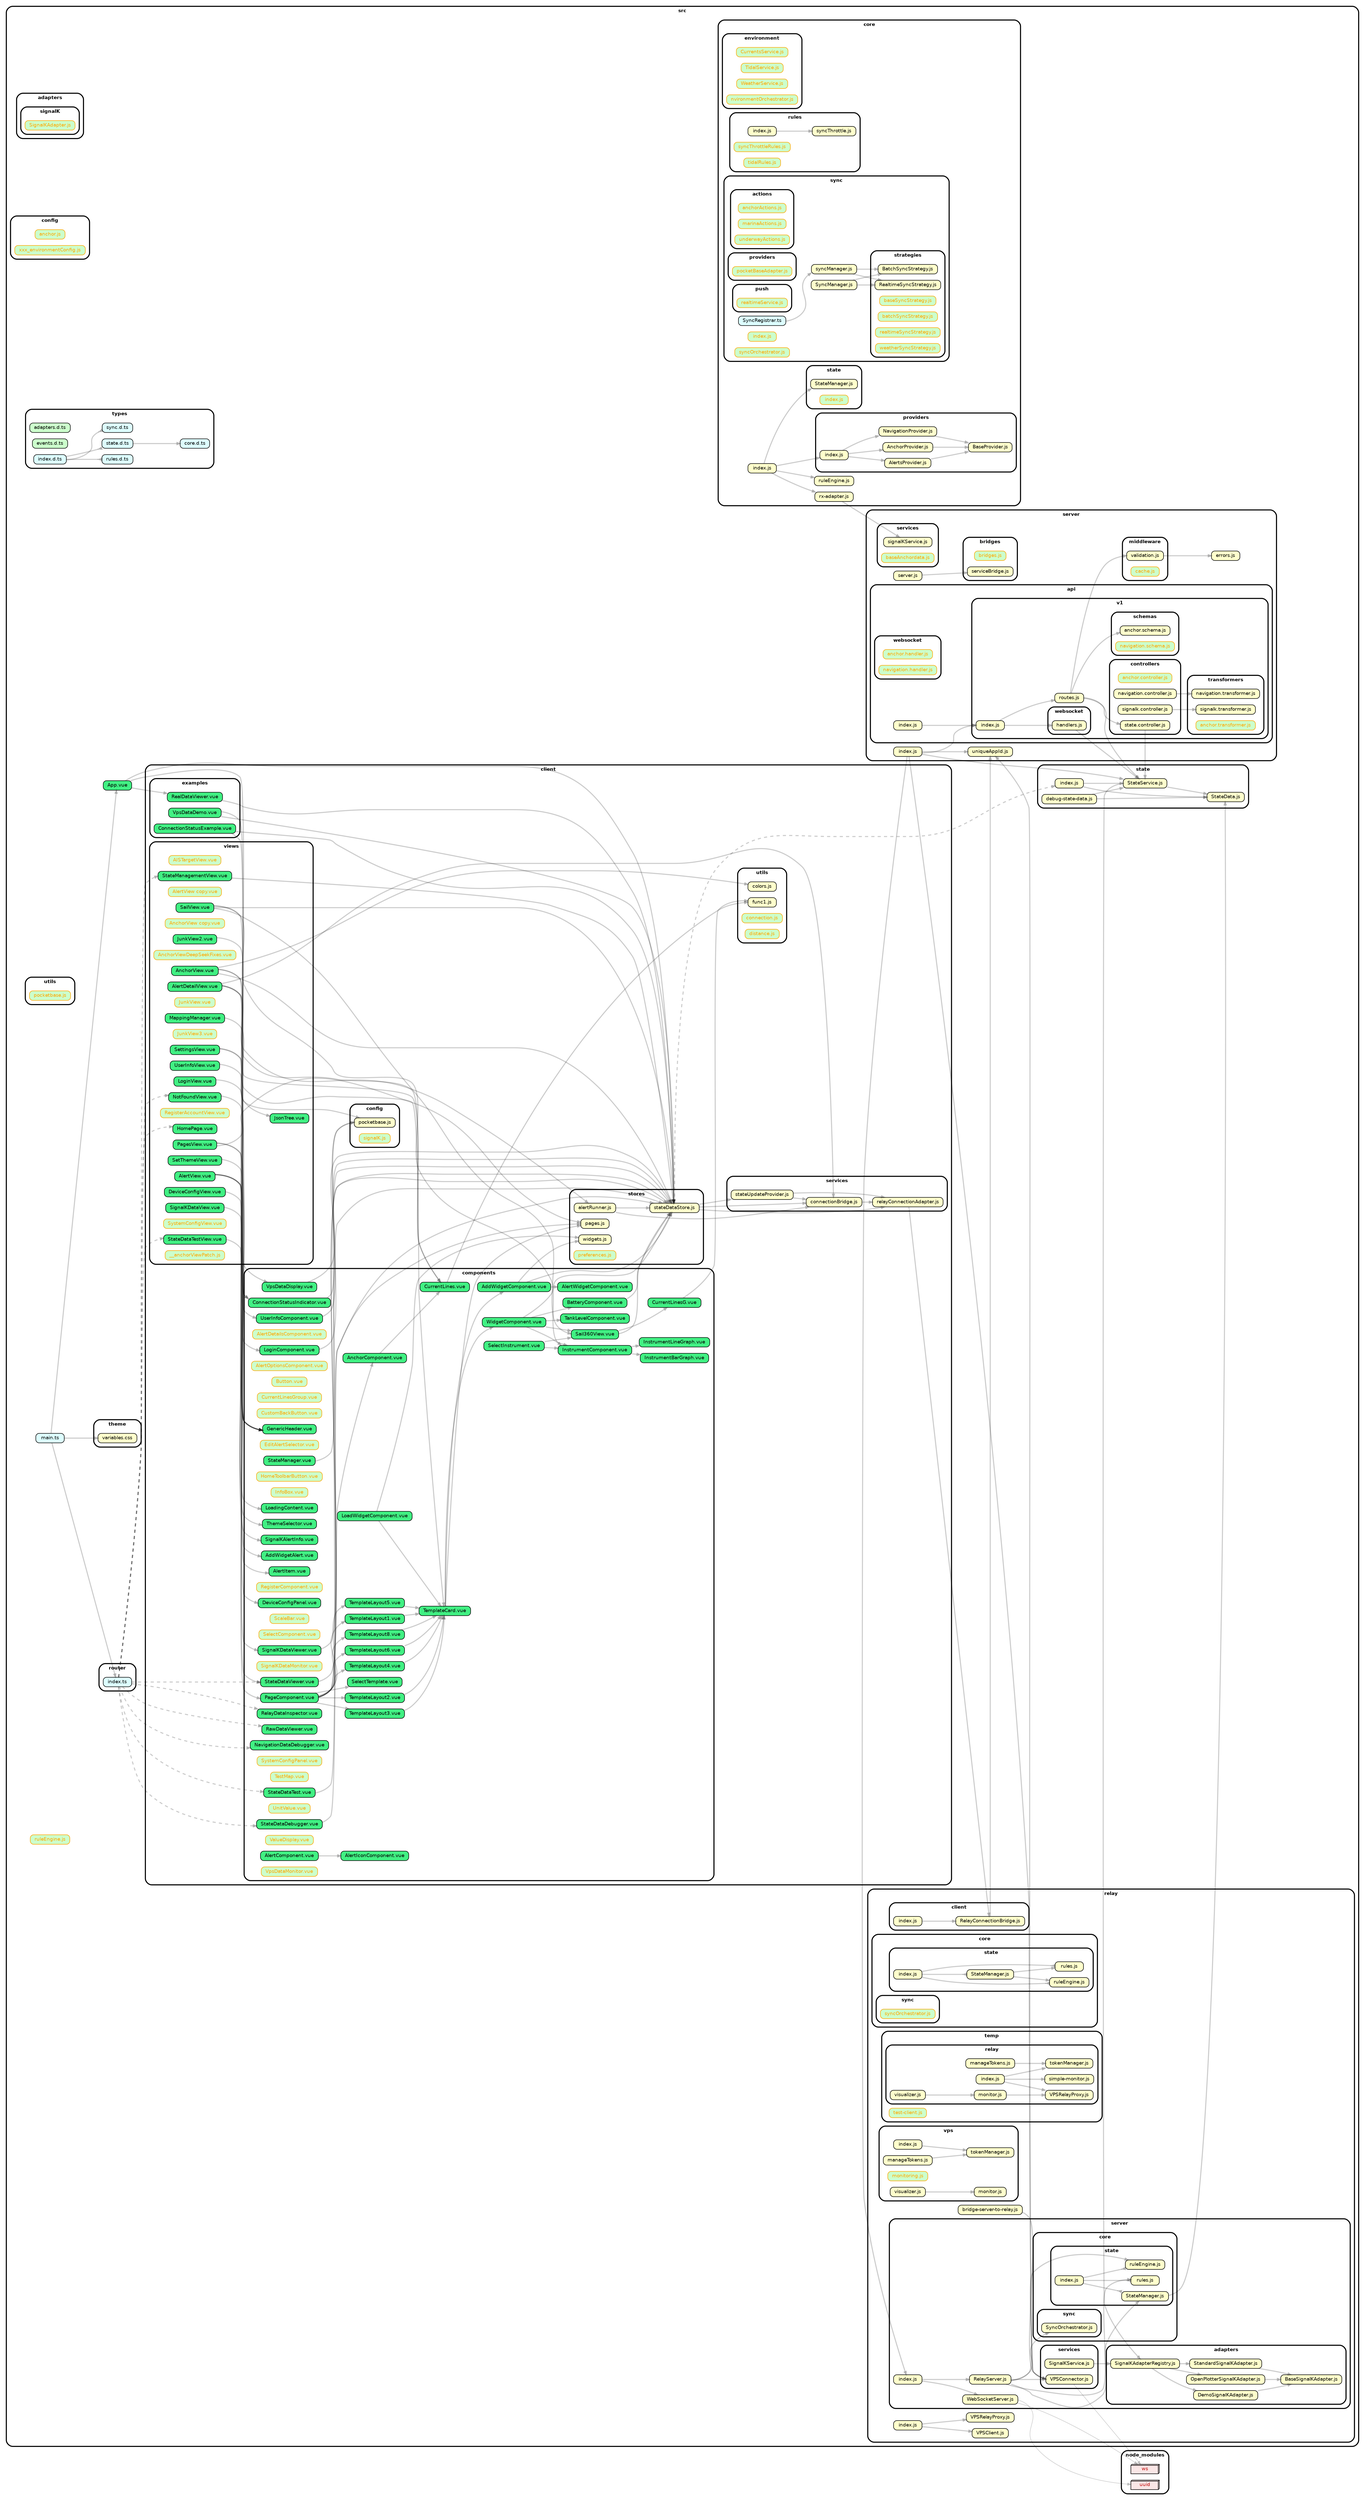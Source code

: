 strict digraph "dependency-cruiser output"{
    rankdir="LR" splines="true" overlap="false" nodesep="0.16" ranksep="0.18" fontname="Helvetica-bold" fontsize="9" style="rounded,bold,filled" fillcolor="#ffffff" compound="true"
    node [shape="box" style="rounded, filled" height="0.2" color="black" fillcolor="#ffffcc" fontcolor="black" fontname="Helvetica" fontsize="9"]
    edge [arrowhead="normal" arrowsize="0.6" penwidth="2.0" color="#00000033" fontname="Helvetica" fontsize="9"]

    subgraph "cluster_node_modules" {label="node_modules" "node_modules/uuid" [label=<uuid> tooltip="uuid" URL="https://www.npmjs.com/package/uuid" shape="box3d" fillcolor="#c40b0a1a" fontcolor="#c40b0a"] }
    subgraph "cluster_node_modules" {label="node_modules" "node_modules/ws" [label=<ws> tooltip="ws" URL="https://www.npmjs.com/package/ws" shape="box3d" fillcolor="#c40b0a1a" fontcolor="#c40b0a"] }
    subgraph "cluster_src" {label="src" "src/App.vue" [label=<App.vue> tooltip="App.vue" URL="src/App.vue" fillcolor="#41f083"] }
    "src/App.vue" -> "src/client/components/ConnectionStatusIndicator.vue"
    "src/App.vue" -> "src/client/examples/RealDataViewer.vue"
    "src/App.vue" -> "src/client/stores/stateDataStore.js"
    subgraph "cluster_src" {label="src" subgraph "cluster_src/adapters" {label="adapters" subgraph "cluster_src/adapters/signalK" {label="signalK" "src/adapters/signalK/SignalKAdapter.js" [label=<SignalKAdapter.js> tooltip="no-orphans" URL="src/adapters/signalK/SignalKAdapter.js" fillcolor="#ccffcc" fontcolor="orange" color="orange"] } } }
    subgraph "cluster_src" {label="src" subgraph "cluster_src/client" {label="client" subgraph "cluster_src/client/components" {label="components" "src/client/components/AddWidgetAlert.vue" [label=<AddWidgetAlert.vue> tooltip="AddWidgetAlert.vue" URL="src/client/components/AddWidgetAlert.vue" fillcolor="#41f083"] } } }
    subgraph "cluster_src" {label="src" subgraph "cluster_src/client" {label="client" subgraph "cluster_src/client/components" {label="components" "src/client/components/AddWidgetComponent.vue" [label=<AddWidgetComponent.vue> tooltip="AddWidgetComponent.vue" URL="src/client/components/AddWidgetComponent.vue" fillcolor="#41f083"] } } }
    "src/client/components/AddWidgetComponent.vue" -> "src/client/stores/stateDataStore.js"
    "src/client/components/AddWidgetComponent.vue" -> "src/client/stores/widgets.js"
    "src/client/components/AddWidgetComponent.vue" -> "src/client/components/AlertWidgetComponent.vue"
    subgraph "cluster_src" {label="src" subgraph "cluster_src/client" {label="client" subgraph "cluster_src/client/components" {label="components" "src/client/components/AlertComponent.vue" [label=<AlertComponent.vue> tooltip="AlertComponent.vue" URL="src/client/components/AlertComponent.vue" fillcolor="#41f083"] } } }
    "src/client/components/AlertComponent.vue" -> "src/client/components/AlertIconComponent.vue"
    subgraph "cluster_src" {label="src" subgraph "cluster_src/client" {label="client" subgraph "cluster_src/client/components" {label="components" "src/client/components/AlertDetailsComponent.vue" [label=<AlertDetailsComponent.vue> tooltip="no-orphans" URL="src/client/components/AlertDetailsComponent.vue" fillcolor="#ccffcc" fontcolor="orange" color="orange"] } } }
    subgraph "cluster_src" {label="src" subgraph "cluster_src/client" {label="client" subgraph "cluster_src/client/components" {label="components" "src/client/components/AlertIconComponent.vue" [label=<AlertIconComponent.vue> tooltip="AlertIconComponent.vue" URL="src/client/components/AlertIconComponent.vue" fillcolor="#41f083"] } } }
    subgraph "cluster_src" {label="src" subgraph "cluster_src/client" {label="client" subgraph "cluster_src/client/components" {label="components" "src/client/components/AlertItem.vue" [label=<AlertItem.vue> tooltip="AlertItem.vue" URL="src/client/components/AlertItem.vue" fillcolor="#41f083"] } } }
    subgraph "cluster_src" {label="src" subgraph "cluster_src/client" {label="client" subgraph "cluster_src/client/components" {label="components" "src/client/components/AlertOptionsComponent.vue" [label=<AlertOptionsComponent.vue> tooltip="no-orphans" URL="src/client/components/AlertOptionsComponent.vue" fillcolor="#ccffcc" fontcolor="orange" color="orange"] } } }
    subgraph "cluster_src" {label="src" subgraph "cluster_src/client" {label="client" subgraph "cluster_src/client/components" {label="components" "src/client/components/AlertWidgetComponent.vue" [label=<AlertWidgetComponent.vue> tooltip="AlertWidgetComponent.vue" URL="src/client/components/AlertWidgetComponent.vue" fillcolor="#41f083"] } } }
    subgraph "cluster_src" {label="src" subgraph "cluster_src/client" {label="client" subgraph "cluster_src/client/components" {label="components" "src/client/components/AnchorComponent.vue" [label=<AnchorComponent.vue> tooltip="AnchorComponent.vue" URL="src/client/components/AnchorComponent.vue" fillcolor="#41f083"] } } }
    "src/client/components/AnchorComponent.vue" -> "src/client/components/CurrentLines.vue"
    subgraph "cluster_src" {label="src" subgraph "cluster_src/client" {label="client" subgraph "cluster_src/client/components" {label="components" "src/client/components/BatteryComponent.vue" [label=<BatteryComponent.vue> tooltip="BatteryComponent.vue" URL="src/client/components/BatteryComponent.vue" fillcolor="#41f083"] } } }
    "src/client/components/BatteryComponent.vue" -> "src/client/stores/stateDataStore.js"
    subgraph "cluster_src" {label="src" subgraph "cluster_src/client" {label="client" subgraph "cluster_src/client/components" {label="components" "src/client/components/Button.vue" [label=<Button.vue> tooltip="no-orphans" URL="src/client/components/Button.vue" fillcolor="#ccffcc" fontcolor="orange" color="orange"] } } }
    subgraph "cluster_src" {label="src" subgraph "cluster_src/client" {label="client" subgraph "cluster_src/client/components" {label="components" "src/client/components/ConnectionStatusIndicator.vue" [label=<ConnectionStatusIndicator.vue> tooltip="ConnectionStatusIndicator.vue" URL="src/client/components/ConnectionStatusIndicator.vue" fillcolor="#41f083"] } } }
    "src/client/components/ConnectionStatusIndicator.vue" -> "src/client/stores/stateDataStore.js"
    subgraph "cluster_src" {label="src" subgraph "cluster_src/client" {label="client" subgraph "cluster_src/client/components" {label="components" "src/client/components/CurrentLines.vue" [label=<CurrentLines.vue> tooltip="CurrentLines.vue" URL="src/client/components/CurrentLines.vue" fillcolor="#41f083"] } } }
    "src/client/components/CurrentLines.vue" -> "src/client/utils/func1.js"
    subgraph "cluster_src" {label="src" subgraph "cluster_src/client" {label="client" subgraph "cluster_src/client/components" {label="components" "src/client/components/CurrentLinesG.vue" [label=<CurrentLinesG.vue> tooltip="CurrentLinesG.vue" URL="src/client/components/CurrentLinesG.vue" fillcolor="#41f083"] } } }
    "src/client/components/CurrentLinesG.vue" -> "src/client/utils/func1.js"
    subgraph "cluster_src" {label="src" subgraph "cluster_src/client" {label="client" subgraph "cluster_src/client/components" {label="components" "src/client/components/CurrentLinesGroup.vue" [label=<CurrentLinesGroup.vue> tooltip="no-orphans" URL="src/client/components/CurrentLinesGroup.vue" fillcolor="#ccffcc" fontcolor="orange" color="orange"] } } }
    subgraph "cluster_src" {label="src" subgraph "cluster_src/client" {label="client" subgraph "cluster_src/client/components" {label="components" "src/client/components/CustomBackButton.vue" [label=<CustomBackButton.vue> tooltip="no-orphans" URL="src/client/components/CustomBackButton.vue" fillcolor="#ccffcc" fontcolor="orange" color="orange"] } } }
    subgraph "cluster_src" {label="src" subgraph "cluster_src/client" {label="client" subgraph "cluster_src/client/components" {label="components" "src/client/components/DeviceConfigPanel.vue" [label=<DeviceConfigPanel.vue> tooltip="DeviceConfigPanel.vue" URL="src/client/components/DeviceConfigPanel.vue" fillcolor="#41f083"] } } }
    subgraph "cluster_src" {label="src" subgraph "cluster_src/client" {label="client" subgraph "cluster_src/client/components" {label="components" "src/client/components/EditAlertSelector.vue" [label=<EditAlertSelector.vue> tooltip="no-orphans" URL="src/client/components/EditAlertSelector.vue" fillcolor="#ccffcc" fontcolor="orange" color="orange"] } } }
    subgraph "cluster_src" {label="src" subgraph "cluster_src/client" {label="client" subgraph "cluster_src/client/components" {label="components" "src/client/components/GenericHeader.vue" [label=<GenericHeader.vue> tooltip="GenericHeader.vue" URL="src/client/components/GenericHeader.vue" fillcolor="#41f083"] } } }
    subgraph "cluster_src" {label="src" subgraph "cluster_src/client" {label="client" subgraph "cluster_src/client/components" {label="components" "src/client/components/HomeToolbarButton.vue" [label=<HomeToolbarButton.vue> tooltip="no-orphans" URL="src/client/components/HomeToolbarButton.vue" fillcolor="#ccffcc" fontcolor="orange" color="orange"] } } }
    subgraph "cluster_src" {label="src" subgraph "cluster_src/client" {label="client" subgraph "cluster_src/client/components" {label="components" "src/client/components/InfoBox.vue" [label=<InfoBox.vue> tooltip="no-orphans" URL="src/client/components/InfoBox.vue" fillcolor="#ccffcc" fontcolor="orange" color="orange"] } } }
    subgraph "cluster_src" {label="src" subgraph "cluster_src/client" {label="client" subgraph "cluster_src/client/components" {label="components" "src/client/components/InstrumentBarGraph.vue" [label=<InstrumentBarGraph.vue> tooltip="InstrumentBarGraph.vue" URL="src/client/components/InstrumentBarGraph.vue" fillcolor="#41f083"] } } }
    subgraph "cluster_src" {label="src" subgraph "cluster_src/client" {label="client" subgraph "cluster_src/client/components" {label="components" "src/client/components/InstrumentComponent.vue" [label=<InstrumentComponent.vue> tooltip="InstrumentComponent.vue" URL="src/client/components/InstrumentComponent.vue" fillcolor="#41f083"] } } }
    "src/client/components/InstrumentComponent.vue" -> "src/client/components/InstrumentBarGraph.vue"
    "src/client/components/InstrumentComponent.vue" -> "src/client/components/InstrumentLineGraph.vue"
    subgraph "cluster_src" {label="src" subgraph "cluster_src/client" {label="client" subgraph "cluster_src/client/components" {label="components" "src/client/components/InstrumentLineGraph.vue" [label=<InstrumentLineGraph.vue> tooltip="InstrumentLineGraph.vue" URL="src/client/components/InstrumentLineGraph.vue" fillcolor="#41f083"] } } }
    subgraph "cluster_src" {label="src" subgraph "cluster_src/client" {label="client" subgraph "cluster_src/client/components" {label="components" "src/client/components/LoadWidgetComponent.vue" [label=<LoadWidgetComponent.vue> tooltip="LoadWidgetComponent.vue" URL="src/client/components/LoadWidgetComponent.vue" fillcolor="#41f083"] } } }
    "src/client/components/LoadWidgetComponent.vue" -> "src/client/stores/widgets.js"
    "src/client/components/LoadWidgetComponent.vue" -> "src/client/components/TemplateCard.vue"
    subgraph "cluster_src" {label="src" subgraph "cluster_src/client" {label="client" subgraph "cluster_src/client/components" {label="components" "src/client/components/LoadingContent.vue" [label=<LoadingContent.vue> tooltip="LoadingContent.vue" URL="src/client/components/LoadingContent.vue" fillcolor="#41f083"] } } }
    subgraph "cluster_src" {label="src" subgraph "cluster_src/client" {label="client" subgraph "cluster_src/client/components" {label="components" "src/client/components/LoginComponent.vue" [label=<LoginComponent.vue> tooltip="LoginComponent.vue" URL="src/client/components/LoginComponent.vue" fillcolor="#41f083"] } } }
    "src/client/components/LoginComponent.vue" -> "src/client/config/pocketbase.js"
    subgraph "cluster_src" {label="src" subgraph "cluster_src/client" {label="client" subgraph "cluster_src/client/components" {label="components" "src/client/components/NavigationDataDebugger.vue" [label=<NavigationDataDebugger.vue> tooltip="NavigationDataDebugger.vue" URL="src/client/components/NavigationDataDebugger.vue" fillcolor="#41f083"] } } }
    subgraph "cluster_src" {label="src" subgraph "cluster_src/client" {label="client" subgraph "cluster_src/client/components" {label="components" "src/client/components/PageComponent.vue" [label=<PageComponent.vue> tooltip="PageComponent.vue" URL="src/client/components/PageComponent.vue" fillcolor="#41f083"] } } }
    "src/client/components/PageComponent.vue" -> "src/client/stores/pages.js"
    "src/client/components/PageComponent.vue" -> "src/client/components/AnchorComponent.vue"
    "src/client/components/PageComponent.vue" -> "src/client/components/SelectTemplate.vue"
    "src/client/components/PageComponent.vue" -> "src/client/components/TemplateLayout1.vue"
    "src/client/components/PageComponent.vue" -> "src/client/components/TemplateLayout2.vue"
    "src/client/components/PageComponent.vue" -> "src/client/components/TemplateLayout3.vue"
    "src/client/components/PageComponent.vue" -> "src/client/components/TemplateLayout4.vue"
    "src/client/components/PageComponent.vue" -> "src/client/components/TemplateLayout5.vue"
    "src/client/components/PageComponent.vue" -> "src/client/components/TemplateLayout6.vue"
    "src/client/components/PageComponent.vue" -> "src/client/components/TemplateLayout8.vue"
    subgraph "cluster_src" {label="src" subgraph "cluster_src/client" {label="client" subgraph "cluster_src/client/components" {label="components" "src/client/components/RawDataViewer.vue" [label=<RawDataViewer.vue> tooltip="RawDataViewer.vue" URL="src/client/components/RawDataViewer.vue" fillcolor="#41f083"] } } }
    subgraph "cluster_src" {label="src" subgraph "cluster_src/client" {label="client" subgraph "cluster_src/client/components" {label="components" "src/client/components/RegisterComponent.vue" [label=<RegisterComponent.vue> tooltip="no-orphans" URL="src/client/components/RegisterComponent.vue" fillcolor="#ccffcc" fontcolor="orange" color="orange"] } } }
    subgraph "cluster_src" {label="src" subgraph "cluster_src/client" {label="client" subgraph "cluster_src/client/components" {label="components" "src/client/components/RelayDataInspector.vue" [label=<RelayDataInspector.vue> tooltip="RelayDataInspector.vue" URL="src/client/components/RelayDataInspector.vue" fillcolor="#41f083"] } } }
    subgraph "cluster_src" {label="src" subgraph "cluster_src/client" {label="client" subgraph "cluster_src/client/components" {label="components" "src/client/components/Sail360View.vue" [label=<Sail360View.vue> tooltip="Sail360View.vue" URL="src/client/components/Sail360View.vue" fillcolor="#41f083"] } } }
    "src/client/components/Sail360View.vue" -> "src/client/components/CurrentLinesG.vue"
    "src/client/components/Sail360View.vue" -> "src/client/stores/stateDataStore.js"
    subgraph "cluster_src" {label="src" subgraph "cluster_src/client" {label="client" subgraph "cluster_src/client/components" {label="components" "src/client/components/ScaleBar.vue" [label=<ScaleBar.vue> tooltip="no-orphans" URL="src/client/components/ScaleBar.vue" fillcolor="#ccffcc" fontcolor="orange" color="orange"] } } }
    subgraph "cluster_src" {label="src" subgraph "cluster_src/client" {label="client" subgraph "cluster_src/client/components" {label="components" "src/client/components/SelectComponent.vue" [label=<SelectComponent.vue> tooltip="no-orphans" URL="src/client/components/SelectComponent.vue" fillcolor="#ccffcc" fontcolor="orange" color="orange"] } } }
    subgraph "cluster_src" {label="src" subgraph "cluster_src/client" {label="client" subgraph "cluster_src/client/components" {label="components" "src/client/components/SelectInstrument.vue" [label=<SelectInstrument.vue> tooltip="SelectInstrument.vue" URL="src/client/components/SelectInstrument.vue" fillcolor="#41f083"] } } }
    "src/client/components/SelectInstrument.vue" -> "src/client/components/InstrumentComponent.vue"
    "src/client/components/SelectInstrument.vue" -> "src/client/components/Sail360View.vue"
    subgraph "cluster_src" {label="src" subgraph "cluster_src/client" {label="client" subgraph "cluster_src/client/components" {label="components" "src/client/components/SelectTemplate.vue" [label=<SelectTemplate.vue> tooltip="SelectTemplate.vue" URL="src/client/components/SelectTemplate.vue" fillcolor="#41f083"] } } }
    subgraph "cluster_src" {label="src" subgraph "cluster_src/client" {label="client" subgraph "cluster_src/client/components" {label="components" "src/client/components/SignalKAlertInfo.vue" [label=<SignalKAlertInfo.vue> tooltip="SignalKAlertInfo.vue" URL="src/client/components/SignalKAlertInfo.vue" fillcolor="#41f083"] } } }
    subgraph "cluster_src" {label="src" subgraph "cluster_src/client" {label="client" subgraph "cluster_src/client/components" {label="components" "src/client/components/SignalKDataMonitor.vue" [label=<SignalKDataMonitor.vue> tooltip="no-orphans" URL="src/client/components/SignalKDataMonitor.vue" fillcolor="#ccffcc" fontcolor="orange" color="orange"] } } }
    subgraph "cluster_src" {label="src" subgraph "cluster_src/client" {label="client" subgraph "cluster_src/client/components" {label="components" "src/client/components/SignalKDataViewer.vue" [label=<SignalKDataViewer.vue> tooltip="SignalKDataViewer.vue" URL="src/client/components/SignalKDataViewer.vue" fillcolor="#41f083"] } } }
    "src/client/components/SignalKDataViewer.vue" -> "src/client/stores/stateDataStore.js"
    subgraph "cluster_src" {label="src" subgraph "cluster_src/client" {label="client" subgraph "cluster_src/client/components" {label="components" "src/client/components/StateDataDebugger.vue" [label=<StateDataDebugger.vue> tooltip="StateDataDebugger.vue" URL="src/client/components/StateDataDebugger.vue" fillcolor="#41f083"] } } }
    "src/client/components/StateDataDebugger.vue" -> "src/client/stores/stateDataStore.js"
    subgraph "cluster_src" {label="src" subgraph "cluster_src/client" {label="client" subgraph "cluster_src/client/components" {label="components" "src/client/components/StateDataTest.vue" [label=<StateDataTest.vue> tooltip="StateDataTest.vue" URL="src/client/components/StateDataTest.vue" fillcolor="#41f083"] } } }
    "src/client/components/StateDataTest.vue" -> "src/client/stores/stateDataStore.js"
    subgraph "cluster_src" {label="src" subgraph "cluster_src/client" {label="client" subgraph "cluster_src/client/components" {label="components" "src/client/components/StateDataViewer.vue" [label=<StateDataViewer.vue> tooltip="StateDataViewer.vue" URL="src/client/components/StateDataViewer.vue" fillcolor="#41f083"] } } }
    "src/client/components/StateDataViewer.vue" -> "src/client/stores/stateDataStore.js"
    subgraph "cluster_src" {label="src" subgraph "cluster_src/client" {label="client" subgraph "cluster_src/client/components" {label="components" "src/client/components/StateManager.vue" [label=<StateManager.vue> tooltip="StateManager.vue" URL="src/client/components/StateManager.vue" fillcolor="#41f083"] } } }
    "src/client/components/StateManager.vue" -> "src/client/stores/stateDataStore.js"
    subgraph "cluster_src" {label="src" subgraph "cluster_src/client" {label="client" subgraph "cluster_src/client/components" {label="components" "src/client/components/SystemConfigPanel.vue" [label=<SystemConfigPanel.vue> tooltip="no-orphans" URL="src/client/components/SystemConfigPanel.vue" fillcolor="#ccffcc" fontcolor="orange" color="orange"] } } }
    subgraph "cluster_src" {label="src" subgraph "cluster_src/client" {label="client" subgraph "cluster_src/client/components" {label="components" "src/client/components/TankLevelComponent.vue" [label=<TankLevelComponent.vue> tooltip="TankLevelComponent.vue" URL="src/client/components/TankLevelComponent.vue" fillcolor="#41f083"] } } }
    subgraph "cluster_src" {label="src" subgraph "cluster_src/client" {label="client" subgraph "cluster_src/client/components" {label="components" "src/client/components/TemplateCard.vue" [label=<TemplateCard.vue> tooltip="TemplateCard.vue" URL="src/client/components/TemplateCard.vue" fillcolor="#41f083"] } } }
    "src/client/components/TemplateCard.vue" -> "src/client/stores/pages.js"
    "src/client/components/TemplateCard.vue" -> "src/client/components/AddWidgetComponent.vue"
    "src/client/components/TemplateCard.vue" -> "src/client/components/WidgetComponent.vue"
    subgraph "cluster_src" {label="src" subgraph "cluster_src/client" {label="client" subgraph "cluster_src/client/components" {label="components" "src/client/components/TemplateLayout1.vue" [label=<TemplateLayout1.vue> tooltip="TemplateLayout1.vue" URL="src/client/components/TemplateLayout1.vue" fillcolor="#41f083"] } } }
    "src/client/components/TemplateLayout1.vue" -> "src/client/components/TemplateCard.vue"
    subgraph "cluster_src" {label="src" subgraph "cluster_src/client" {label="client" subgraph "cluster_src/client/components" {label="components" "src/client/components/TemplateLayout2.vue" [label=<TemplateLayout2.vue> tooltip="TemplateLayout2.vue" URL="src/client/components/TemplateLayout2.vue" fillcolor="#41f083"] } } }
    "src/client/components/TemplateLayout2.vue" -> "src/client/components/TemplateCard.vue"
    subgraph "cluster_src" {label="src" subgraph "cluster_src/client" {label="client" subgraph "cluster_src/client/components" {label="components" "src/client/components/TemplateLayout3.vue" [label=<TemplateLayout3.vue> tooltip="TemplateLayout3.vue" URL="src/client/components/TemplateLayout3.vue" fillcolor="#41f083"] } } }
    "src/client/components/TemplateLayout3.vue" -> "src/client/components/TemplateCard.vue"
    subgraph "cluster_src" {label="src" subgraph "cluster_src/client" {label="client" subgraph "cluster_src/client/components" {label="components" "src/client/components/TemplateLayout4.vue" [label=<TemplateLayout4.vue> tooltip="TemplateLayout4.vue" URL="src/client/components/TemplateLayout4.vue" fillcolor="#41f083"] } } }
    "src/client/components/TemplateLayout4.vue" -> "src/client/components/TemplateCard.vue"
    subgraph "cluster_src" {label="src" subgraph "cluster_src/client" {label="client" subgraph "cluster_src/client/components" {label="components" "src/client/components/TemplateLayout5.vue" [label=<TemplateLayout5.vue> tooltip="TemplateLayout5.vue" URL="src/client/components/TemplateLayout5.vue" fillcolor="#41f083"] } } }
    "src/client/components/TemplateLayout5.vue" -> "src/client/components/TemplateCard.vue"
    subgraph "cluster_src" {label="src" subgraph "cluster_src/client" {label="client" subgraph "cluster_src/client/components" {label="components" "src/client/components/TemplateLayout6.vue" [label=<TemplateLayout6.vue> tooltip="TemplateLayout6.vue" URL="src/client/components/TemplateLayout6.vue" fillcolor="#41f083"] } } }
    "src/client/components/TemplateLayout6.vue" -> "src/client/components/TemplateCard.vue"
    subgraph "cluster_src" {label="src" subgraph "cluster_src/client" {label="client" subgraph "cluster_src/client/components" {label="components" "src/client/components/TemplateLayout8.vue" [label=<TemplateLayout8.vue> tooltip="TemplateLayout8.vue" URL="src/client/components/TemplateLayout8.vue" fillcolor="#41f083"] } } }
    "src/client/components/TemplateLayout8.vue" -> "src/client/components/TemplateCard.vue"
    subgraph "cluster_src" {label="src" subgraph "cluster_src/client" {label="client" subgraph "cluster_src/client/components" {label="components" "src/client/components/TestMap.vue" [label=<TestMap.vue> tooltip="no-orphans" URL="src/client/components/TestMap.vue" fillcolor="#ccffcc" fontcolor="orange" color="orange"] } } }
    subgraph "cluster_src" {label="src" subgraph "cluster_src/client" {label="client" subgraph "cluster_src/client/components" {label="components" "src/client/components/ThemeSelector.vue" [label=<ThemeSelector.vue> tooltip="ThemeSelector.vue" URL="src/client/components/ThemeSelector.vue" fillcolor="#41f083"] } } }
    subgraph "cluster_src" {label="src" subgraph "cluster_src/client" {label="client" subgraph "cluster_src/client/components" {label="components" "src/client/components/UnitValue.vue" [label=<UnitValue.vue> tooltip="no-orphans" URL="src/client/components/UnitValue.vue" fillcolor="#ccffcc" fontcolor="orange" color="orange"] } } }
    subgraph "cluster_src" {label="src" subgraph "cluster_src/client" {label="client" subgraph "cluster_src/client/components" {label="components" "src/client/components/UserInfoComponent.vue" [label=<UserInfoComponent.vue> tooltip="UserInfoComponent.vue" URL="src/client/components/UserInfoComponent.vue" fillcolor="#41f083"] } } }
    "src/client/components/UserInfoComponent.vue" -> "src/client/config/pocketbase.js"
    subgraph "cluster_src" {label="src" subgraph "cluster_src/client" {label="client" subgraph "cluster_src/client/components" {label="components" "src/client/components/ValueDisplay.vue" [label=<ValueDisplay.vue> tooltip="no-orphans" URL="src/client/components/ValueDisplay.vue" fillcolor="#ccffcc" fontcolor="orange" color="orange"] } } }
    subgraph "cluster_src" {label="src" subgraph "cluster_src/client" {label="client" subgraph "cluster_src/client/components" {label="components" "src/client/components/VpsDataDisplay.vue" [label=<VpsDataDisplay.vue> tooltip="VpsDataDisplay.vue" URL="src/client/components/VpsDataDisplay.vue" fillcolor="#41f083"] } } }
    "src/client/components/VpsDataDisplay.vue" -> "src/client/stores/stateDataStore.js"
    subgraph "cluster_src" {label="src" subgraph "cluster_src/client" {label="client" subgraph "cluster_src/client/components" {label="components" "src/client/components/VpsDataMonitor.vue" [label=<VpsDataMonitor.vue> tooltip="no-orphans" URL="src/client/components/VpsDataMonitor.vue" fillcolor="#ccffcc" fontcolor="orange" color="orange"] } } }
    subgraph "cluster_src" {label="src" subgraph "cluster_src/client" {label="client" subgraph "cluster_src/client/components" {label="components" "src/client/components/WidgetComponent.vue" [label=<WidgetComponent.vue> tooltip="WidgetComponent.vue" URL="src/client/components/WidgetComponent.vue" fillcolor="#41f083"] } } }
    "src/client/components/WidgetComponent.vue" -> "src/client/stores/stateDataStore.js"
    "src/client/components/WidgetComponent.vue" -> "src/client/components/BatteryComponent.vue"
    "src/client/components/WidgetComponent.vue" -> "src/client/components/InstrumentComponent.vue"
    "src/client/components/WidgetComponent.vue" -> "src/client/components/Sail360View.vue"
    "src/client/components/WidgetComponent.vue" -> "src/client/components/TankLevelComponent.vue"
    subgraph "cluster_src" {label="src" subgraph "cluster_src/client" {label="client" subgraph "cluster_src/client/config" {label="config" "src/client/config/pocketbase.js" [label=<pocketbase.js> tooltip="pocketbase.js" URL="src/client/config/pocketbase.js" ] } } }
    subgraph "cluster_src" {label="src" subgraph "cluster_src/client" {label="client" subgraph "cluster_src/client/config" {label="config" "src/client/config/signalK.js" [label=<signalK.js> tooltip="no-orphans" URL="src/client/config/signalK.js" fillcolor="#ccffcc" fontcolor="orange" color="orange"] } } }
    subgraph "cluster_src" {label="src" subgraph "cluster_src/client" {label="client" subgraph "cluster_src/client/examples" {label="examples" "src/client/examples/ConnectionStatusExample.vue" [label=<ConnectionStatusExample.vue> tooltip="ConnectionStatusExample.vue" URL="src/client/examples/ConnectionStatusExample.vue" fillcolor="#41f083"] } } }
    "src/client/examples/ConnectionStatusExample.vue" -> "src/client/components/ConnectionStatusIndicator.vue"
    "src/client/examples/ConnectionStatusExample.vue" -> "src/client/stores/stateDataStore.js"
    subgraph "cluster_src" {label="src" subgraph "cluster_src/client" {label="client" subgraph "cluster_src/client/examples" {label="examples" "src/client/examples/RealDataViewer.vue" [label=<RealDataViewer.vue> tooltip="RealDataViewer.vue" URL="src/client/examples/RealDataViewer.vue" fillcolor="#41f083"] } } }
    "src/client/examples/RealDataViewer.vue" -> "src/client/stores/stateDataStore.js"
    subgraph "cluster_src" {label="src" subgraph "cluster_src/client" {label="client" subgraph "cluster_src/client/examples" {label="examples" "src/client/examples/VpsDataDemo.vue" [label=<VpsDataDemo.vue> tooltip="VpsDataDemo.vue" URL="src/client/examples/VpsDataDemo.vue" fillcolor="#41f083"] } } }
    "src/client/examples/VpsDataDemo.vue" -> "src/client/components/VpsDataDisplay.vue"
    "src/client/examples/VpsDataDemo.vue" -> "src/client/stores/stateDataStore.js"
    subgraph "cluster_src" {label="src" subgraph "cluster_src/client" {label="client" subgraph "cluster_src/client/services" {label="services" "src/client/services/connectionBridge.js" [label=<connectionBridge.js> tooltip="connectionBridge.js" URL="src/client/services/connectionBridge.js" ] } } }
    "src/client/services/connectionBridge.js" -> "src/client/services/relayConnectionAdapter.js"
    subgraph "cluster_src" {label="src" subgraph "cluster_src/client" {label="client" subgraph "cluster_src/client/services" {label="services" "src/client/services/relayConnectionAdapter.js" [label=<relayConnectionAdapter.js> tooltip="relayConnectionAdapter.js" URL="src/client/services/relayConnectionAdapter.js" ] } } }
    "src/client/services/relayConnectionAdapter.js" -> "src/relay/client/RelayConnectionBridge.js"
    subgraph "cluster_src" {label="src" subgraph "cluster_src/client" {label="client" subgraph "cluster_src/client/services" {label="services" "src/client/services/stateUpdateProvider.js" [label=<stateUpdateProvider.js> tooltip="stateUpdateProvider.js" URL="src/client/services/stateUpdateProvider.js" ] } } }
    "src/client/services/stateUpdateProvider.js" -> "src/client/services/connectionBridge.js"
    "src/client/services/stateUpdateProvider.js" -> "src/client/services/relayConnectionAdapter.js"
    subgraph "cluster_src" {label="src" subgraph "cluster_src/client" {label="client" subgraph "cluster_src/client/stores" {label="stores" "src/client/stores/alertRunner.js" [label=<alertRunner.js> tooltip="alertRunner.js" URL="src/client/stores/alertRunner.js" ] } } }
    "src/client/stores/alertRunner.js" -> "src/client/services/connectionBridge.js"
    "src/client/stores/alertRunner.js" -> "src/client/stores/stateDataStore.js"
    subgraph "cluster_src" {label="src" subgraph "cluster_src/client" {label="client" subgraph "cluster_src/client/stores" {label="stores" "src/client/stores/pages.js" [label=<pages.js> tooltip="pages.js" URL="src/client/stores/pages.js" ] } } }
    subgraph "cluster_src" {label="src" subgraph "cluster_src/client" {label="client" subgraph "cluster_src/client/stores" {label="stores" "src/client/stores/preferences.js" [label=<preferences.js> tooltip="no-orphans" URL="src/client/stores/preferences.js" fillcolor="#ccffcc" fontcolor="orange" color="orange"] } } }
    subgraph "cluster_src" {label="src" subgraph "cluster_src/client" {label="client" subgraph "cluster_src/client/stores" {label="stores" "src/client/stores/stateDataStore.js" [label=<stateDataStore.js> tooltip="stateDataStore.js" URL="src/client/stores/stateDataStore.js" ] } } }
    "src/client/stores/stateDataStore.js" -> "src/client/services/connectionBridge.js"
    "src/client/stores/stateDataStore.js" -> "src/client/services/relayConnectionAdapter.js"
    "src/client/stores/stateDataStore.js" -> "src/client/services/stateUpdateProvider.js"
    "src/client/stores/stateDataStore.js" -> "src/state/index.js" [style="dashed"]
    subgraph "cluster_src" {label="src" subgraph "cluster_src/client" {label="client" subgraph "cluster_src/client/stores" {label="stores" "src/client/stores/widgets.js" [label=<widgets.js> tooltip="widgets.js" URL="src/client/stores/widgets.js" ] } } }
    subgraph "cluster_src" {label="src" subgraph "cluster_src/client" {label="client" subgraph "cluster_src/client/utils" {label="utils" "src/client/utils/colors.js" [label=<colors.js> tooltip="colors.js" URL="src/client/utils/colors.js" ] } } }
    subgraph "cluster_src" {label="src" subgraph "cluster_src/client" {label="client" subgraph "cluster_src/client/utils" {label="utils" "src/client/utils/connection.js" [label=<connection.js> tooltip="no-orphans" URL="src/client/utils/connection.js" fillcolor="#ccffcc" fontcolor="orange" color="orange"] } } }
    subgraph "cluster_src" {label="src" subgraph "cluster_src/client" {label="client" subgraph "cluster_src/client/utils" {label="utils" "src/client/utils/distance.js" [label=<distance.js> tooltip="no-orphans" URL="src/client/utils/distance.js" fillcolor="#ccffcc" fontcolor="orange" color="orange"] } } }
    subgraph "cluster_src" {label="src" subgraph "cluster_src/client" {label="client" subgraph "cluster_src/client/utils" {label="utils" "src/client/utils/func1.js" [label=<func1.js> tooltip="func1.js" URL="src/client/utils/func1.js" ] } } }
    subgraph "cluster_src" {label="src" subgraph "cluster_src/client" {label="client" subgraph "cluster_src/client/views" {label="views" "src/client/views/AISTargetView.vue" [label=<AISTargetView.vue> tooltip="no-orphans" URL="src/client/views/AISTargetView.vue" fillcolor="#ccffcc" fontcolor="orange" color="orange"] } } }
    subgraph "cluster_src" {label="src" subgraph "cluster_src/client" {label="client" subgraph "cluster_src/client/views" {label="views" "src/client/views/AlertDetailView.vue" [label=<AlertDetailView.vue> tooltip="AlertDetailView.vue" URL="src/client/views/AlertDetailView.vue" fillcolor="#41f083"] } } }
    "src/client/views/AlertDetailView.vue" -> "src/client/components/GenericHeader.vue"
    "src/client/views/AlertDetailView.vue" -> "src/client/components/TemplateCard.vue"
    "src/client/views/AlertDetailView.vue" -> "src/client/services/connectionBridge.js"
    "src/client/views/AlertDetailView.vue" -> "src/client/stores/alertRunner.js"
    subgraph "cluster_src" {label="src" subgraph "cluster_src/client" {label="client" subgraph "cluster_src/client/views" {label="views" "src/client/views/AlertView copy.vue" [label=<AlertView copy.vue> tooltip="no-orphans" URL="src/client/views/AlertView copy.vue" fillcolor="#ccffcc" fontcolor="orange" color="orange"] } } }
    subgraph "cluster_src" {label="src" subgraph "cluster_src/client" {label="client" subgraph "cluster_src/client/views" {label="views" "src/client/views/AlertView.vue" [label=<AlertView.vue> tooltip="AlertView.vue" URL="src/client/views/AlertView.vue" fillcolor="#41f083"] } } }
    "src/client/views/AlertView.vue" -> "src/client/components/AddWidgetAlert.vue"
    "src/client/views/AlertView.vue" -> "src/client/components/AlertItem.vue"
    "src/client/views/AlertView.vue" -> "src/client/components/GenericHeader.vue"
    "src/client/views/AlertView.vue" -> "src/client/components/SignalKAlertInfo.vue"
    subgraph "cluster_src" {label="src" subgraph "cluster_src/client" {label="client" subgraph "cluster_src/client/views" {label="views" "src/client/views/AnchorView copy.vue" [label=<AnchorView copy.vue> tooltip="no-orphans" URL="src/client/views/AnchorView copy.vue" fillcolor="#ccffcc" fontcolor="orange" color="orange"] } } }
    subgraph "cluster_src" {label="src" subgraph "cluster_src/client" {label="client" subgraph "cluster_src/client/views" {label="views" "src/client/views/AnchorView.vue" [label=<AnchorView.vue> tooltip="AnchorView.vue" URL="src/client/views/AnchorView.vue" fillcolor="#41f083"] } } }
    "src/client/views/AnchorView.vue" -> "src/client/components/CurrentLines.vue"
    "src/client/views/AnchorView.vue" -> "src/client/components/GenericHeader.vue"
    "src/client/views/AnchorView.vue" -> "src/client/stores/stateDataStore.js"
    "src/client/views/AnchorView.vue" -> "src/client/utils/colors.js"
    subgraph "cluster_src" {label="src" subgraph "cluster_src/client" {label="client" subgraph "cluster_src/client/views" {label="views" "src/client/views/AnchorViewDeepSeekFixes.vue" [label=<AnchorViewDeepSeekFixes.vue> tooltip="no-orphans" URL="src/client/views/AnchorViewDeepSeekFixes.vue" fillcolor="#ccffcc" fontcolor="orange" color="orange"] } } }
    subgraph "cluster_src" {label="src" subgraph "cluster_src/client" {label="client" subgraph "cluster_src/client/views" {label="views" "src/client/views/DeviceConfigView.vue" [label=<DeviceConfigView.vue> tooltip="DeviceConfigView.vue" URL="src/client/views/DeviceConfigView.vue" fillcolor="#41f083"] } } }
    "src/client/views/DeviceConfigView.vue" -> "src/client/components/DeviceConfigPanel.vue"
    subgraph "cluster_src" {label="src" subgraph "cluster_src/client" {label="client" subgraph "cluster_src/client/views" {label="views" "src/client/views/HomePage.vue" [label=<HomePage.vue> tooltip="HomePage.vue" URL="src/client/views/HomePage.vue" fillcolor="#41f083"] } } }
    subgraph "cluster_src" {label="src" subgraph "cluster_src/client" {label="client" subgraph "cluster_src/client/views" {label="views" "src/client/views/JsonTree.vue" [label=<JsonTree.vue> tooltip="JsonTree.vue" URL="src/client/views/JsonTree.vue" fillcolor="#41f083"] } } }
    subgraph "cluster_src" {label="src" subgraph "cluster_src/client" {label="client" subgraph "cluster_src/client/views" {label="views" "src/client/views/JunkView.vue" [label=<JunkView.vue> tooltip="no-orphans" URL="src/client/views/JunkView.vue" fillcolor="#ccffcc" fontcolor="orange" color="orange"] } } }
    subgraph "cluster_src" {label="src" subgraph "cluster_src/client" {label="client" subgraph "cluster_src/client/views" {label="views" "src/client/views/JunkView2.vue" [label=<JunkView2.vue> tooltip="JunkView2.vue" URL="src/client/views/JunkView2.vue" fillcolor="#41f083"] } } }
    "src/client/views/JunkView2.vue" -> "src/client/components/CurrentLines.vue"
    subgraph "cluster_src" {label="src" subgraph "cluster_src/client" {label="client" subgraph "cluster_src/client/views" {label="views" "src/client/views/JunkView3.vue" [label=<JunkView3.vue> tooltip="no-orphans" URL="src/client/views/JunkView3.vue" fillcolor="#ccffcc" fontcolor="orange" color="orange"] } } }
    subgraph "cluster_src" {label="src" subgraph "cluster_src/client" {label="client" subgraph "cluster_src/client/views" {label="views" "src/client/views/LoginView.vue" [label=<LoginView.vue> tooltip="LoginView.vue" URL="src/client/views/LoginView.vue" fillcolor="#41f083"] } } }
    "src/client/views/LoginView.vue" -> "src/client/components/LoginComponent.vue"
    subgraph "cluster_src" {label="src" subgraph "cluster_src/client" {label="client" subgraph "cluster_src/client/views" {label="views" "src/client/views/MappingManager.vue" [label=<MappingManager.vue> tooltip="MappingManager.vue" URL="src/client/views/MappingManager.vue" fillcolor="#41f083"] } } }
    "src/client/views/MappingManager.vue" -> "src/client/views/JsonTree.vue"
    subgraph "cluster_src" {label="src" subgraph "cluster_src/client" {label="client" subgraph "cluster_src/client/views" {label="views" "src/client/views/NotFoundView.vue" [label=<NotFoundView.vue> tooltip="NotFoundView.vue" URL="src/client/views/NotFoundView.vue" fillcolor="#41f083"] } } }
    "src/client/views/NotFoundView.vue" -> "src/client/components/GenericHeader.vue"
    subgraph "cluster_src" {label="src" subgraph "cluster_src/client" {label="client" subgraph "cluster_src/client/views" {label="views" "src/client/views/PagesView.vue" [label=<PagesView.vue> tooltip="PagesView.vue" URL="src/client/views/PagesView.vue" fillcolor="#41f083"] } } }
    "src/client/views/PagesView.vue" -> "src/client/components/LoadingContent.vue"
    "src/client/views/PagesView.vue" -> "src/client/components/PageComponent.vue"
    "src/client/views/PagesView.vue" -> "src/client/stores/pages.js"
    subgraph "cluster_src" {label="src" subgraph "cluster_src/client" {label="client" subgraph "cluster_src/client/views" {label="views" "src/client/views/RegisterAccountView.vue" [label=<RegisterAccountView.vue> tooltip="no-orphans" URL="src/client/views/RegisterAccountView.vue" fillcolor="#ccffcc" fontcolor="orange" color="orange"] } } }
    subgraph "cluster_src" {label="src" subgraph "cluster_src/client" {label="client" subgraph "cluster_src/client/views" {label="views" "src/client/views/SailView.vue" [label=<SailView.vue> tooltip="SailView.vue" URL="src/client/views/SailView.vue" fillcolor="#41f083"] } } }
    "src/client/views/SailView.vue" -> "src/client/components/GenericHeader.vue"
    "src/client/views/SailView.vue" -> "src/client/components/InstrumentComponent.vue"
    "src/client/views/SailView.vue" -> "src/client/components/Sail360View.vue"
    "src/client/views/SailView.vue" -> "src/client/stores/stateDataStore.js"
    subgraph "cluster_src" {label="src" subgraph "cluster_src/client" {label="client" subgraph "cluster_src/client/views" {label="views" "src/client/views/SetThemeView.vue" [label=<SetThemeView.vue> tooltip="SetThemeView.vue" URL="src/client/views/SetThemeView.vue" fillcolor="#41f083"] } } }
    "src/client/views/SetThemeView.vue" -> "src/client/components/ThemeSelector.vue"
    subgraph "cluster_src" {label="src" subgraph "cluster_src/client" {label="client" subgraph "cluster_src/client/views" {label="views" "src/client/views/SettingsView.vue" [label=<SettingsView.vue> tooltip="SettingsView.vue" URL="src/client/views/SettingsView.vue" fillcolor="#41f083"] } } }
    "src/client/views/SettingsView.vue" -> "src/client/components/GenericHeader.vue"
    "src/client/views/SettingsView.vue" -> "src/client/config/pocketbase.js"
    subgraph "cluster_src" {label="src" subgraph "cluster_src/client" {label="client" subgraph "cluster_src/client/views" {label="views" "src/client/views/SignalKDataView.vue" [label=<SignalKDataView.vue> tooltip="SignalKDataView.vue" URL="src/client/views/SignalKDataView.vue" fillcolor="#41f083"] } } }
    "src/client/views/SignalKDataView.vue" -> "src/client/components/SignalKDataViewer.vue"
    subgraph "cluster_src" {label="src" subgraph "cluster_src/client" {label="client" subgraph "cluster_src/client/views" {label="views" "src/client/views/StateDataTestView.vue" [label=<StateDataTestView.vue> tooltip="StateDataTestView.vue" URL="src/client/views/StateDataTestView.vue" fillcolor="#41f083"] } } }
    "src/client/views/StateDataTestView.vue" -> "src/client/components/StateDataViewer.vue"
    subgraph "cluster_src" {label="src" subgraph "cluster_src/client" {label="client" subgraph "cluster_src/client/views" {label="views" "src/client/views/StateManagementView.vue" [label=<StateManagementView.vue> tooltip="StateManagementView.vue" URL="src/client/views/StateManagementView.vue" fillcolor="#41f083"] } } }
    "src/client/views/StateManagementView.vue" -> "src/client/stores/stateDataStore.js"
    subgraph "cluster_src" {label="src" subgraph "cluster_src/client" {label="client" subgraph "cluster_src/client/views" {label="views" "src/client/views/SystemConfigView.vue" [label=<SystemConfigView.vue> tooltip="no-orphans" URL="src/client/views/SystemConfigView.vue" fillcolor="#ccffcc" fontcolor="orange" color="orange"] } } }
    subgraph "cluster_src" {label="src" subgraph "cluster_src/client" {label="client" subgraph "cluster_src/client/views" {label="views" "src/client/views/UserInfoView.vue" [label=<UserInfoView.vue> tooltip="UserInfoView.vue" URL="src/client/views/UserInfoView.vue" fillcolor="#41f083"] } } }
    "src/client/views/UserInfoView.vue" -> "src/client/components/UserInfoComponent.vue"
    subgraph "cluster_src" {label="src" subgraph "cluster_src/client" {label="client" subgraph "cluster_src/client/views" {label="views" "src/client/views/__anchorViewPatch.js" [label=<__anchorViewPatch.js> tooltip="no-orphans" URL="src/client/views/__anchorViewPatch.js" fillcolor="#ccffcc" fontcolor="orange" color="orange"] } } }
    subgraph "cluster_src" {label="src" subgraph "cluster_src/config" {label="config" "src/config/anchor.js" [label=<anchor.js> tooltip="no-orphans" URL="src/config/anchor.js" fillcolor="#ccffcc" fontcolor="orange" color="orange"] } }
    subgraph "cluster_src" {label="src" subgraph "cluster_src/config" {label="config" "src/config/xxx_environmentConfig.js" [label=<xxx_environmentConfig.js> tooltip="no-orphans" URL="src/config/xxx_environmentConfig.js" fillcolor="#ccffcc" fontcolor="orange" color="orange"] } }
    subgraph "cluster_src" {label="src" subgraph "cluster_src/core" {label="core" subgraph "cluster_src/core/environment" {label="environment" "src/core/environment/CurrentsService.js" [label=<CurrentsService.js> tooltip="no-orphans" URL="src/core/environment/CurrentsService.js" fillcolor="#ccffcc" fontcolor="orange" color="orange"] } } }
    subgraph "cluster_src" {label="src" subgraph "cluster_src/core" {label="core" subgraph "cluster_src/core/environment" {label="environment" "src/core/environment/TidalService.js" [label=<TidalService.js> tooltip="no-orphans" URL="src/core/environment/TidalService.js" fillcolor="#ccffcc" fontcolor="orange" color="orange"] } } }
    subgraph "cluster_src" {label="src" subgraph "cluster_src/core" {label="core" subgraph "cluster_src/core/environment" {label="environment" "src/core/environment/WeatherService.js" [label=<WeatherService.js> tooltip="no-orphans" URL="src/core/environment/WeatherService.js" fillcolor="#ccffcc" fontcolor="orange" color="orange"] } } }
    subgraph "cluster_src" {label="src" subgraph "cluster_src/core" {label="core" subgraph "cluster_src/core/environment" {label="environment" "src/core/environment/nvironmentOrchestrator.js" [label=<nvironmentOrchestrator.js> tooltip="no-orphans" URL="src/core/environment/nvironmentOrchestrator.js" fillcolor="#ccffcc" fontcolor="orange" color="orange"] } } }
    subgraph "cluster_src" {label="src" subgraph "cluster_src/core" {label="core" "src/core/index.js" [label=<index.js> tooltip="index.js" URL="src/core/index.js" ] } }
    "src/core/index.js" -> "src/core/providers/index.js"
    "src/core/index.js" -> "src/core/ruleEngine.js"
    "src/core/index.js" -> "src/core/rx-adapter.js"
    "src/core/index.js" -> "src/core/state/StateManager.js"
    subgraph "cluster_src" {label="src" subgraph "cluster_src/core" {label="core" subgraph "cluster_src/core/providers" {label="providers" "src/core/providers/AlertsProvider.js" [label=<AlertsProvider.js> tooltip="AlertsProvider.js" URL="src/core/providers/AlertsProvider.js" ] } } }
    "src/core/providers/AlertsProvider.js" -> "src/core/providers/BaseProvider.js"
    subgraph "cluster_src" {label="src" subgraph "cluster_src/core" {label="core" subgraph "cluster_src/core/providers" {label="providers" "src/core/providers/AnchorProvider.js" [label=<AnchorProvider.js> tooltip="AnchorProvider.js" URL="src/core/providers/AnchorProvider.js" ] } } }
    "src/core/providers/AnchorProvider.js" -> "src/core/providers/BaseProvider.js"
    subgraph "cluster_src" {label="src" subgraph "cluster_src/core" {label="core" subgraph "cluster_src/core/providers" {label="providers" "src/core/providers/BaseProvider.js" [label=<BaseProvider.js> tooltip="BaseProvider.js" URL="src/core/providers/BaseProvider.js" ] } } }
    subgraph "cluster_src" {label="src" subgraph "cluster_src/core" {label="core" subgraph "cluster_src/core/providers" {label="providers" "src/core/providers/NavigationProvider.js" [label=<NavigationProvider.js> tooltip="NavigationProvider.js" URL="src/core/providers/NavigationProvider.js" ] } } }
    "src/core/providers/NavigationProvider.js" -> "src/core/providers/BaseProvider.js"
    subgraph "cluster_src" {label="src" subgraph "cluster_src/core" {label="core" subgraph "cluster_src/core/providers" {label="providers" "src/core/providers/index.js" [label=<index.js> tooltip="index.js" URL="src/core/providers/index.js" ] } } }
    "src/core/providers/index.js" -> "src/core/providers/AlertsProvider.js"
    "src/core/providers/index.js" -> "src/core/providers/AnchorProvider.js"
    "src/core/providers/index.js" -> "src/core/providers/NavigationProvider.js"
    subgraph "cluster_src" {label="src" subgraph "cluster_src/core" {label="core" "src/core/ruleEngine.js" [label=<ruleEngine.js> tooltip="ruleEngine.js" URL="src/core/ruleEngine.js" ] } }
    subgraph "cluster_src" {label="src" subgraph "cluster_src/core" {label="core" subgraph "cluster_src/core/rules" {label="rules" "src/core/rules/index.js" [label=<index.js> tooltip="index.js" URL="src/core/rules/index.js" ] } } }
    "src/core/rules/index.js" -> "src/core/rules/syncThrottle.js"
    subgraph "cluster_src" {label="src" subgraph "cluster_src/core" {label="core" subgraph "cluster_src/core/rules" {label="rules" "src/core/rules/syncThrottle.js" [label=<syncThrottle.js> tooltip="syncThrottle.js" URL="src/core/rules/syncThrottle.js" ] } } }
    subgraph "cluster_src" {label="src" subgraph "cluster_src/core" {label="core" subgraph "cluster_src/core/rules" {label="rules" "src/core/rules/syncThrottleRules.js" [label=<syncThrottleRules.js> tooltip="no-orphans" URL="src/core/rules/syncThrottleRules.js" fillcolor="#ccffcc" fontcolor="orange" color="orange"] } } }
    subgraph "cluster_src" {label="src" subgraph "cluster_src/core" {label="core" subgraph "cluster_src/core/rules" {label="rules" "src/core/rules/tidalRules.js" [label=<tidalRules.js> tooltip="no-orphans" URL="src/core/rules/tidalRules.js" fillcolor="#ccffcc" fontcolor="orange" color="orange"] } } }
    subgraph "cluster_src" {label="src" subgraph "cluster_src/core" {label="core" "src/core/rx-adapter.js" [label=<rx-adapter.js> tooltip="rx-adapter.js" URL="src/core/rx-adapter.js" ] } }
    "src/core/rx-adapter.js" -> "src/server/services/signalKService.js"
    subgraph "cluster_src" {label="src" subgraph "cluster_src/core" {label="core" subgraph "cluster_src/core/state" {label="state" "src/core/state/StateManager.js" [label=<StateManager.js> tooltip="StateManager.js" URL="src/core/state/StateManager.js" ] } } }
    subgraph "cluster_src" {label="src" subgraph "cluster_src/core" {label="core" subgraph "cluster_src/core/state" {label="state" "src/core/state/index.js" [label=<index.js> tooltip="no-orphans" URL="src/core/state/index.js" fillcolor="#ccffcc" fontcolor="orange" color="orange"] } } }
    subgraph "cluster_src" {label="src" subgraph "cluster_src/core" {label="core" subgraph "cluster_src/core/sync" {label="sync" "src/core/sync/SyncManager.js" [label=<SyncManager.js> tooltip="SyncManager.js" URL="src/core/sync/SyncManager.js" ] } } }
    "src/core/sync/SyncManager.js" -> "src/core/sync/strategies/BatchSyncStrategy.js"
    "src/core/sync/SyncManager.js" -> "src/core/sync/strategies/RealtimeSyncStrategy.js"
    subgraph "cluster_src" {label="src" subgraph "cluster_src/core" {label="core" subgraph "cluster_src/core/sync" {label="sync" "src/core/sync/SyncRegistrar.ts" [label=<SyncRegistrar.ts> tooltip="SyncRegistrar.ts" URL="src/core/sync/SyncRegistrar.ts" fillcolor="#ddfeff"] } } }
    "src/core/sync/SyncRegistrar.ts" -> "src/core/sync/syncManager.js"
    subgraph "cluster_src" {label="src" subgraph "cluster_src/core" {label="core" subgraph "cluster_src/core/sync" {label="sync" subgraph "cluster_src/core/sync/actions" {label="actions" "src/core/sync/actions/anchorActions.js" [label=<anchorActions.js> tooltip="no-orphans" URL="src/core/sync/actions/anchorActions.js" fillcolor="#ccffcc" fontcolor="orange" color="orange"] } } } }
    subgraph "cluster_src" {label="src" subgraph "cluster_src/core" {label="core" subgraph "cluster_src/core/sync" {label="sync" subgraph "cluster_src/core/sync/actions" {label="actions" "src/core/sync/actions/marinaActions.js" [label=<marinaActions.js> tooltip="no-orphans" URL="src/core/sync/actions/marinaActions.js" fillcolor="#ccffcc" fontcolor="orange" color="orange"] } } } }
    subgraph "cluster_src" {label="src" subgraph "cluster_src/core" {label="core" subgraph "cluster_src/core/sync" {label="sync" subgraph "cluster_src/core/sync/actions" {label="actions" "src/core/sync/actions/underwayActions.js" [label=<underwayActions.js> tooltip="no-orphans" URL="src/core/sync/actions/underwayActions.js" fillcolor="#ccffcc" fontcolor="orange" color="orange"] } } } }
    subgraph "cluster_src" {label="src" subgraph "cluster_src/core" {label="core" subgraph "cluster_src/core/sync" {label="sync" "src/core/sync/index.js" [label=<index.js> tooltip="no-orphans" URL="src/core/sync/index.js" fillcolor="#ccffcc" fontcolor="orange" color="orange"] } } }
    subgraph "cluster_src" {label="src" subgraph "cluster_src/core" {label="core" subgraph "cluster_src/core/sync" {label="sync" subgraph "cluster_src/core/sync/providers" {label="providers" "src/core/sync/providers/pocketBaseAdapter.js" [label=<pocketBaseAdapter.js> tooltip="no-orphans" URL="src/core/sync/providers/pocketBaseAdapter.js" fillcolor="#ccffcc" fontcolor="orange" color="orange"] } } } }
    subgraph "cluster_src" {label="src" subgraph "cluster_src/core" {label="core" subgraph "cluster_src/core/sync" {label="sync" subgraph "cluster_src/core/sync/push" {label="push" "src/core/sync/push/realtimeService.js" [label=<realtimeService.js> tooltip="no-orphans" URL="src/core/sync/push/realtimeService.js" fillcolor="#ccffcc" fontcolor="orange" color="orange"] } } } }
    subgraph "cluster_src" {label="src" subgraph "cluster_src/core" {label="core" subgraph "cluster_src/core/sync" {label="sync" subgraph "cluster_src/core/sync/strategies" {label="strategies" "src/core/sync/strategies/BatchSyncStrategy.js" [label=<BatchSyncStrategy.js> tooltip="BatchSyncStrategy.js" URL="src/core/sync/strategies/BatchSyncStrategy.js" ] } } } }
    subgraph "cluster_src" {label="src" subgraph "cluster_src/core" {label="core" subgraph "cluster_src/core/sync" {label="sync" subgraph "cluster_src/core/sync/strategies" {label="strategies" "src/core/sync/strategies/RealtimeSyncStrategy.js" [label=<RealtimeSyncStrategy.js> tooltip="RealtimeSyncStrategy.js" URL="src/core/sync/strategies/RealtimeSyncStrategy.js" ] } } } }
    subgraph "cluster_src" {label="src" subgraph "cluster_src/core" {label="core" subgraph "cluster_src/core/sync" {label="sync" subgraph "cluster_src/core/sync/strategies" {label="strategies" "src/core/sync/strategies/baseSyncStrategy.js" [label=<baseSyncStrategy.js> tooltip="no-orphans" URL="src/core/sync/strategies/baseSyncStrategy.js" fillcolor="#ccffcc" fontcolor="orange" color="orange"] } } } }
    subgraph "cluster_src" {label="src" subgraph "cluster_src/core" {label="core" subgraph "cluster_src/core/sync" {label="sync" subgraph "cluster_src/core/sync/strategies" {label="strategies" "src/core/sync/strategies/batchSyncStrategy.js" [label=<batchSyncStrategy.js> tooltip="no-orphans" URL="src/core/sync/strategies/batchSyncStrategy.js" fillcolor="#ccffcc" fontcolor="orange" color="orange"] } } } }
    subgraph "cluster_src" {label="src" subgraph "cluster_src/core" {label="core" subgraph "cluster_src/core/sync" {label="sync" subgraph "cluster_src/core/sync/strategies" {label="strategies" "src/core/sync/strategies/realtimeSyncStrategy.js" [label=<realtimeSyncStrategy.js> tooltip="no-orphans" URL="src/core/sync/strategies/realtimeSyncStrategy.js" fillcolor="#ccffcc" fontcolor="orange" color="orange"] } } } }
    subgraph "cluster_src" {label="src" subgraph "cluster_src/core" {label="core" subgraph "cluster_src/core/sync" {label="sync" subgraph "cluster_src/core/sync/strategies" {label="strategies" "src/core/sync/strategies/weatherSyncStrategy.js" [label=<weatherSyncStrategy.js> tooltip="no-orphans" URL="src/core/sync/strategies/weatherSyncStrategy.js" fillcolor="#ccffcc" fontcolor="orange" color="orange"] } } } }
    subgraph "cluster_src" {label="src" subgraph "cluster_src/core" {label="core" subgraph "cluster_src/core/sync" {label="sync" "src/core/sync/syncManager.js" [label=<syncManager.js> tooltip="syncManager.js" URL="src/core/sync/syncManager.js" ] } } }
    "src/core/sync/syncManager.js" -> "src/core/sync/strategies/BatchSyncStrategy.js"
    "src/core/sync/syncManager.js" -> "src/core/sync/strategies/RealtimeSyncStrategy.js"
    subgraph "cluster_src" {label="src" subgraph "cluster_src/core" {label="core" subgraph "cluster_src/core/sync" {label="sync" "src/core/sync/syncOrchestrator.js" [label=<syncOrchestrator.js> tooltip="no-orphans" URL="src/core/sync/syncOrchestrator.js" fillcolor="#ccffcc" fontcolor="orange" color="orange"] } } }
    subgraph "cluster_src" {label="src" "src/main.ts" [label=<main.ts> tooltip="main.ts" URL="src/main.ts" fillcolor="#ddfeff"] }
    "src/main.ts" -> "src/App.vue"
    "src/main.ts" -> "src/router/index.ts"
    "src/main.ts" -> "src/theme/variables.css"
    subgraph "cluster_src" {label="src" subgraph "cluster_src/relay" {label="relay" "src/relay/VPSClient.js" [label=<VPSClient.js> tooltip="VPSClient.js" URL="src/relay/VPSClient.js" ] } }
    subgraph "cluster_src" {label="src" subgraph "cluster_src/relay" {label="relay" "src/relay/VPSRelayProxy.js" [label=<VPSRelayProxy.js> tooltip="VPSRelayProxy.js" URL="src/relay/VPSRelayProxy.js" ] } }
    subgraph "cluster_src" {label="src" subgraph "cluster_src/relay" {label="relay" "src/relay/bridge-server-to-relay.js" [label=<bridge-server-to-relay.js> tooltip="bridge-server-to-relay.js" URL="src/relay/bridge-server-to-relay.js" ] } }
    "src/relay/bridge-server-to-relay.js" -> "src/relay/server/services/VPSConnector.js"
    subgraph "cluster_src" {label="src" subgraph "cluster_src/relay" {label="relay" subgraph "cluster_src/relay/client" {label="client" "src/relay/client/RelayConnectionBridge.js" [label=<RelayConnectionBridge.js> tooltip="RelayConnectionBridge.js" URL="src/relay/client/RelayConnectionBridge.js" ] } } }
    "src/relay/client/RelayConnectionBridge.js" -> "src/server/uniqueAppId.js"
    subgraph "cluster_src" {label="src" subgraph "cluster_src/relay" {label="relay" subgraph "cluster_src/relay/client" {label="client" "src/relay/client/index.js" [label=<index.js> tooltip="index.js" URL="src/relay/client/index.js" ] } } }
    "src/relay/client/index.js" -> "src/relay/client/RelayConnectionBridge.js"
    subgraph "cluster_src" {label="src" subgraph "cluster_src/relay" {label="relay" subgraph "cluster_src/relay/core" {label="core" subgraph "cluster_src/relay/core/state" {label="state" "src/relay/core/state/StateManager.js" [label=<StateManager.js> tooltip="StateManager.js" URL="src/relay/core/state/StateManager.js" ] } } } }
    "src/relay/core/state/StateManager.js" -> "src/relay/core/state/ruleEngine.js"
    "src/relay/core/state/StateManager.js" -> "src/relay/core/state/rules.js"
    subgraph "cluster_src" {label="src" subgraph "cluster_src/relay" {label="relay" subgraph "cluster_src/relay/core" {label="core" subgraph "cluster_src/relay/core/state" {label="state" "src/relay/core/state/index.js" [label=<index.js> tooltip="index.js" URL="src/relay/core/state/index.js" ] } } } }
    "src/relay/core/state/index.js" -> "src/relay/core/state/ruleEngine.js" [arrowhead="inv"]
    "src/relay/core/state/index.js" -> "src/relay/core/state/rules.js" [arrowhead="inv"]
    "src/relay/core/state/index.js" -> "src/relay/core/state/StateManager.js" [arrowhead="inv"]
    subgraph "cluster_src" {label="src" subgraph "cluster_src/relay" {label="relay" subgraph "cluster_src/relay/core" {label="core" subgraph "cluster_src/relay/core/state" {label="state" "src/relay/core/state/ruleEngine.js" [label=<ruleEngine.js> tooltip="ruleEngine.js" URL="src/relay/core/state/ruleEngine.js" ] } } } }
    subgraph "cluster_src" {label="src" subgraph "cluster_src/relay" {label="relay" subgraph "cluster_src/relay/core" {label="core" subgraph "cluster_src/relay/core/state" {label="state" "src/relay/core/state/rules.js" [label=<rules.js> tooltip="rules.js" URL="src/relay/core/state/rules.js" ] } } } }
    subgraph "cluster_src" {label="src" subgraph "cluster_src/relay" {label="relay" subgraph "cluster_src/relay/core" {label="core" subgraph "cluster_src/relay/core/sync" {label="sync" "src/relay/core/sync/syncOrchestrator.js" [label=<syncOrchestrator.js> tooltip="no-orphans" URL="src/relay/core/sync/syncOrchestrator.js" fillcolor="#ccffcc" fontcolor="orange" color="orange"] } } } }
    subgraph "cluster_src" {label="src" subgraph "cluster_src/relay" {label="relay" "src/relay/index.js" [label=<index.js> tooltip="index.js" URL="src/relay/index.js" ] } }
    "src/relay/index.js" -> "src/relay/VPSClient.js"
    "src/relay/index.js" -> "src/relay/VPSRelayProxy.js"
    subgraph "cluster_src" {label="src" subgraph "cluster_src/relay" {label="relay" subgraph "cluster_src/relay/server" {label="server" "src/relay/server/RelayServer.js" [label=<RelayServer.js> tooltip="RelayServer.js" URL="src/relay/server/RelayServer.js" ] } } }
    "src/relay/server/RelayServer.js" -> "src/relay/server/core/state/ruleEngine.js"
    "src/relay/server/RelayServer.js" -> "src/relay/server/core/state/rules.js"
    "src/relay/server/RelayServer.js" -> "src/relay/server/core/state/StateManager.js"
    "src/relay/server/RelayServer.js" -> "src/relay/server/core/sync/SyncOrchestrator.js"
    "src/relay/server/RelayServer.js" -> "src/relay/server/services/VPSConnector.js"
    subgraph "cluster_src" {label="src" subgraph "cluster_src/relay" {label="relay" subgraph "cluster_src/relay/server" {label="server" "src/relay/server/WebSocketServer.js" [label=<WebSocketServer.js> tooltip="WebSocketServer.js" URL="src/relay/server/WebSocketServer.js" ] } } }
    "src/relay/server/WebSocketServer.js" -> "node_modules/uuid" [penwidth="1.0"]
    "src/relay/server/WebSocketServer.js" -> "node_modules/ws" [penwidth="1.0"]
    subgraph "cluster_src" {label="src" subgraph "cluster_src/relay" {label="relay" subgraph "cluster_src/relay/server" {label="server" subgraph "cluster_src/relay/server/adapters" {label="adapters" "src/relay/server/adapters/BaseSignalKAdapter.js" [label=<BaseSignalKAdapter.js> tooltip="BaseSignalKAdapter.js" URL="src/relay/server/adapters/BaseSignalKAdapter.js" ] } } } }
    subgraph "cluster_src" {label="src" subgraph "cluster_src/relay" {label="relay" subgraph "cluster_src/relay/server" {label="server" subgraph "cluster_src/relay/server/adapters" {label="adapters" "src/relay/server/adapters/DemoSignalKAdapter.js" [label=<DemoSignalKAdapter.js> tooltip="DemoSignalKAdapter.js" URL="src/relay/server/adapters/DemoSignalKAdapter.js" ] } } } }
    "src/relay/server/adapters/DemoSignalKAdapter.js" -> "src/relay/server/adapters/BaseSignalKAdapter.js"
    subgraph "cluster_src" {label="src" subgraph "cluster_src/relay" {label="relay" subgraph "cluster_src/relay/server" {label="server" subgraph "cluster_src/relay/server/adapters" {label="adapters" "src/relay/server/adapters/OpenPlotterSignalKAdapter.js" [label=<OpenPlotterSignalKAdapter.js> tooltip="OpenPlotterSignalKAdapter.js" URL="src/relay/server/adapters/OpenPlotterSignalKAdapter.js" ] } } } }
    "src/relay/server/adapters/OpenPlotterSignalKAdapter.js" -> "src/relay/server/adapters/BaseSignalKAdapter.js"
    subgraph "cluster_src" {label="src" subgraph "cluster_src/relay" {label="relay" subgraph "cluster_src/relay/server" {label="server" subgraph "cluster_src/relay/server/adapters" {label="adapters" "src/relay/server/adapters/SignalKAdapterRegistry.js" [label=<SignalKAdapterRegistry.js> tooltip="SignalKAdapterRegistry.js" URL="src/relay/server/adapters/SignalKAdapterRegistry.js" ] } } } }
    "src/relay/server/adapters/SignalKAdapterRegistry.js" -> "src/relay/server/adapters/DemoSignalKAdapter.js"
    "src/relay/server/adapters/SignalKAdapterRegistry.js" -> "src/relay/server/adapters/OpenPlotterSignalKAdapter.js"
    "src/relay/server/adapters/SignalKAdapterRegistry.js" -> "src/relay/server/adapters/StandardSignalKAdapter.js"
    subgraph "cluster_src" {label="src" subgraph "cluster_src/relay" {label="relay" subgraph "cluster_src/relay/server" {label="server" subgraph "cluster_src/relay/server/adapters" {label="adapters" "src/relay/server/adapters/StandardSignalKAdapter.js" [label=<StandardSignalKAdapter.js> tooltip="StandardSignalKAdapter.js" URL="src/relay/server/adapters/StandardSignalKAdapter.js" ] } } } }
    "src/relay/server/adapters/StandardSignalKAdapter.js" -> "src/relay/server/adapters/BaseSignalKAdapter.js"
    subgraph "cluster_src" {label="src" subgraph "cluster_src/relay" {label="relay" subgraph "cluster_src/relay/server" {label="server" subgraph "cluster_src/relay/server/core" {label="core" subgraph "cluster_src/relay/server/core/state" {label="state" "src/relay/server/core/state/StateManager.js" [label=<StateManager.js> tooltip="StateManager.js" URL="src/relay/server/core/state/StateManager.js" ] } } } } }
    "src/relay/server/core/state/StateManager.js" -> "src/state/StateData.js"
    subgraph "cluster_src" {label="src" subgraph "cluster_src/relay" {label="relay" subgraph "cluster_src/relay/server" {label="server" subgraph "cluster_src/relay/server/core" {label="core" subgraph "cluster_src/relay/server/core/state" {label="state" "src/relay/server/core/state/index.js" [label=<index.js> tooltip="index.js" URL="src/relay/server/core/state/index.js" ] } } } } }
    "src/relay/server/core/state/index.js" -> "src/relay/server/core/state/ruleEngine.js" [arrowhead="inv"]
    "src/relay/server/core/state/index.js" -> "src/relay/server/core/state/rules.js" [arrowhead="inv"]
    "src/relay/server/core/state/index.js" -> "src/relay/server/core/state/StateManager.js" [arrowhead="inv"]
    subgraph "cluster_src" {label="src" subgraph "cluster_src/relay" {label="relay" subgraph "cluster_src/relay/server" {label="server" subgraph "cluster_src/relay/server/core" {label="core" subgraph "cluster_src/relay/server/core/state" {label="state" "src/relay/server/core/state/ruleEngine.js" [label=<ruleEngine.js> tooltip="ruleEngine.js" URL="src/relay/server/core/state/ruleEngine.js" ] } } } } }
    subgraph "cluster_src" {label="src" subgraph "cluster_src/relay" {label="relay" subgraph "cluster_src/relay/server" {label="server" subgraph "cluster_src/relay/server/core" {label="core" subgraph "cluster_src/relay/server/core/state" {label="state" "src/relay/server/core/state/rules.js" [label=<rules.js> tooltip="rules.js" URL="src/relay/server/core/state/rules.js" ] } } } } }
    subgraph "cluster_src" {label="src" subgraph "cluster_src/relay" {label="relay" subgraph "cluster_src/relay/server" {label="server" subgraph "cluster_src/relay/server/core" {label="core" subgraph "cluster_src/relay/server/core/sync" {label="sync" "src/relay/server/core/sync/SyncOrchestrator.js" [label=<SyncOrchestrator.js> tooltip="SyncOrchestrator.js" URL="src/relay/server/core/sync/SyncOrchestrator.js" ] } } } } }
    subgraph "cluster_src" {label="src" subgraph "cluster_src/relay" {label="relay" subgraph "cluster_src/relay/server" {label="server" "src/relay/server/index.js" [label=<index.js> tooltip="index.js" URL="src/relay/server/index.js" ] } } }
    "src/relay/server/index.js" -> "src/relay/server/RelayServer.js"
    "src/relay/server/index.js" -> "src/relay/server/WebSocketServer.js"
    subgraph "cluster_src" {label="src" subgraph "cluster_src/relay" {label="relay" subgraph "cluster_src/relay/server" {label="server" subgraph "cluster_src/relay/server/services" {label="services" "src/relay/server/services/SignalKService.js" [label=<SignalKService.js> tooltip="SignalKService.js" URL="src/relay/server/services/SignalKService.js" ] } } } }
    "src/relay/server/services/SignalKService.js" -> "src/relay/server/adapters/SignalKAdapterRegistry.js"
    subgraph "cluster_src" {label="src" subgraph "cluster_src/relay" {label="relay" subgraph "cluster_src/relay/server" {label="server" subgraph "cluster_src/relay/server/services" {label="services" "src/relay/server/services/VPSConnector.js" [label=<VPSConnector.js> tooltip="VPSConnector.js" URL="src/relay/server/services/VPSConnector.js" ] } } } }
    "src/relay/server/services/VPSConnector.js" -> "src/server/uniqueAppId.js"
    "src/relay/server/services/VPSConnector.js" -> "node_modules/ws" [penwidth="1.0"]
    subgraph "cluster_src" {label="src" subgraph "cluster_src/relay" {label="relay" subgraph "cluster_src/relay/temp" {label="temp" subgraph "cluster_src/relay/temp/relay" {label="relay" "src/relay/temp/relay/VPSRelayProxy.js" [label=<VPSRelayProxy.js> tooltip="VPSRelayProxy.js" URL="src/relay/temp/relay/VPSRelayProxy.js" ] } } } }
    subgraph "cluster_src" {label="src" subgraph "cluster_src/relay" {label="relay" subgraph "cluster_src/relay/temp" {label="temp" subgraph "cluster_src/relay/temp/relay" {label="relay" "src/relay/temp/relay/index.js" [label=<index.js> tooltip="index.js" URL="src/relay/temp/relay/index.js" ] } } } }
    "src/relay/temp/relay/index.js" -> "src/relay/temp/relay/simple-monitor.js"
    "src/relay/temp/relay/index.js" -> "src/relay/temp/relay/tokenManager.js"
    "src/relay/temp/relay/index.js" -> "src/relay/temp/relay/VPSRelayProxy.js"
    subgraph "cluster_src" {label="src" subgraph "cluster_src/relay" {label="relay" subgraph "cluster_src/relay/temp" {label="temp" subgraph "cluster_src/relay/temp/relay" {label="relay" "src/relay/temp/relay/manageTokens.js" [label=<manageTokens.js> tooltip="manageTokens.js" URL="src/relay/temp/relay/manageTokens.js" ] } } } }
    "src/relay/temp/relay/manageTokens.js" -> "src/relay/temp/relay/tokenManager.js"
    subgraph "cluster_src" {label="src" subgraph "cluster_src/relay" {label="relay" subgraph "cluster_src/relay/temp" {label="temp" subgraph "cluster_src/relay/temp/relay" {label="relay" "src/relay/temp/relay/monitor.js" [label=<monitor.js> tooltip="monitor.js" URL="src/relay/temp/relay/monitor.js" ] } } } }
    "src/relay/temp/relay/monitor.js" -> "src/relay/temp/relay/VPSRelayProxy.js"
    subgraph "cluster_src" {label="src" subgraph "cluster_src/relay" {label="relay" subgraph "cluster_src/relay/temp" {label="temp" subgraph "cluster_src/relay/temp/relay" {label="relay" "src/relay/temp/relay/simple-monitor.js" [label=<simple-monitor.js> tooltip="simple-monitor.js" URL="src/relay/temp/relay/simple-monitor.js" ] } } } }
    subgraph "cluster_src" {label="src" subgraph "cluster_src/relay" {label="relay" subgraph "cluster_src/relay/temp" {label="temp" subgraph "cluster_src/relay/temp/relay" {label="relay" "src/relay/temp/relay/tokenManager.js" [label=<tokenManager.js> tooltip="tokenManager.js" URL="src/relay/temp/relay/tokenManager.js" ] } } } }
    subgraph "cluster_src" {label="src" subgraph "cluster_src/relay" {label="relay" subgraph "cluster_src/relay/temp" {label="temp" subgraph "cluster_src/relay/temp/relay" {label="relay" "src/relay/temp/relay/visualizer.js" [label=<visualizer.js> tooltip="visualizer.js" URL="src/relay/temp/relay/visualizer.js" ] } } } }
    "src/relay/temp/relay/visualizer.js" -> "src/relay/temp/relay/monitor.js"
    subgraph "cluster_src" {label="src" subgraph "cluster_src/relay" {label="relay" subgraph "cluster_src/relay/temp" {label="temp" "src/relay/temp/test-client.js" [label=<test-client.js> tooltip="no-orphans" URL="src/relay/temp/test-client.js" fillcolor="#ccffcc" fontcolor="orange" color="orange"] } } }
    subgraph "cluster_src" {label="src" subgraph "cluster_src/relay" {label="relay" subgraph "cluster_src/relay/vps" {label="vps" "src/relay/vps/index.js" [label=<index.js> tooltip="index.js" URL="src/relay/vps/index.js" ] } } }
    "src/relay/vps/index.js" -> "src/relay/vps/tokenManager.js"
    subgraph "cluster_src" {label="src" subgraph "cluster_src/relay" {label="relay" subgraph "cluster_src/relay/vps" {label="vps" "src/relay/vps/manageTokens.js" [label=<manageTokens.js> tooltip="manageTokens.js" URL="src/relay/vps/manageTokens.js" ] } } }
    "src/relay/vps/manageTokens.js" -> "src/relay/vps/tokenManager.js"
    subgraph "cluster_src" {label="src" subgraph "cluster_src/relay" {label="relay" subgraph "cluster_src/relay/vps" {label="vps" "src/relay/vps/monitor.js" [label=<monitor.js> tooltip="monitor.js" URL="src/relay/vps/monitor.js" ] } } }
    subgraph "cluster_src" {label="src" subgraph "cluster_src/relay" {label="relay" subgraph "cluster_src/relay/vps" {label="vps" "src/relay/vps/monitoring.js" [label=<monitoring.js> tooltip="no-orphans" URL="src/relay/vps/monitoring.js" fillcolor="#ccffcc" fontcolor="orange" color="orange"] } } }
    subgraph "cluster_src" {label="src" subgraph "cluster_src/relay" {label="relay" subgraph "cluster_src/relay/vps" {label="vps" "src/relay/vps/tokenManager.js" [label=<tokenManager.js> tooltip="tokenManager.js" URL="src/relay/vps/tokenManager.js" ] } } }
    subgraph "cluster_src" {label="src" subgraph "cluster_src/relay" {label="relay" subgraph "cluster_src/relay/vps" {label="vps" "src/relay/vps/visualizer.js" [label=<visualizer.js> tooltip="visualizer.js" URL="src/relay/vps/visualizer.js" ] } } }
    "src/relay/vps/visualizer.js" -> "src/relay/vps/monitor.js"
    subgraph "cluster_src" {label="src" subgraph "cluster_src/router" {label="router" "src/router/index.ts" [label=<index.ts> tooltip="index.ts" URL="src/router/index.ts" fillcolor="#ddfeff"] } }
    "src/router/index.ts" -> "src/client/components/NavigationDataDebugger.vue" [style="dashed"]
    "src/router/index.ts" -> "src/client/components/RawDataViewer.vue" [style="dashed"]
    "src/router/index.ts" -> "src/client/components/RelayDataInspector.vue" [style="dashed"]
    "src/router/index.ts" -> "src/client/components/StateDataDebugger.vue" [style="dashed"]
    "src/router/index.ts" -> "src/client/components/StateDataTest.vue" [style="dashed"]
    "src/router/index.ts" -> "src/client/components/StateDataViewer.vue" [style="dashed"]
    "src/router/index.ts" -> "src/client/views/HomePage.vue" [style="dashed"]
    "src/router/index.ts" -> "src/client/views/NotFoundView.vue" [style="dashed"]
    "src/router/index.ts" -> "src/client/views/StateDataTestView.vue" [style="dashed"]
    "src/router/index.ts" -> "src/client/views/StateManagementView.vue" [style="dashed"]
    subgraph "cluster_src" {label="src" "src/ruleEngine.js" [label=<ruleEngine.js> tooltip="no-orphans" URL="src/ruleEngine.js" fillcolor="#ccffcc" fontcolor="orange" color="orange"] }
    subgraph "cluster_src" {label="src" subgraph "cluster_src/server" {label="server" subgraph "cluster_src/server/api" {label="api" "src/server/api/index.js" [label=<index.js> tooltip="index.js" URL="src/server/api/index.js" ] } } }
    "src/server/api/index.js" -> "src/server/api/v1/index.js"
    subgraph "cluster_src" {label="src" subgraph "cluster_src/server" {label="server" subgraph "cluster_src/server/api" {label="api" subgraph "cluster_src/server/api/v1" {label="v1" subgraph "cluster_src/server/api/v1/controllers" {label="controllers" "src/server/api/v1/controllers/anchor.controller.js" [label=<anchor.controller.js> tooltip="no-orphans" URL="src/server/api/v1/controllers/anchor.controller.js" fillcolor="#ccffcc" fontcolor="orange" color="orange"] } } } } }
    subgraph "cluster_src" {label="src" subgraph "cluster_src/server" {label="server" subgraph "cluster_src/server/api" {label="api" subgraph "cluster_src/server/api/v1" {label="v1" subgraph "cluster_src/server/api/v1/controllers" {label="controllers" "src/server/api/v1/controllers/navigation.controller.js" [label=<navigation.controller.js> tooltip="navigation.controller.js" URL="src/server/api/v1/controllers/navigation.controller.js" ] } } } } }
    "src/server/api/v1/controllers/navigation.controller.js" -> "src/server/api/v1/transformers/navigation.transformer.js"
    subgraph "cluster_src" {label="src" subgraph "cluster_src/server" {label="server" subgraph "cluster_src/server/api" {label="api" subgraph "cluster_src/server/api/v1" {label="v1" subgraph "cluster_src/server/api/v1/controllers" {label="controllers" "src/server/api/v1/controllers/signalk.controller.js" [label=<signalk.controller.js> tooltip="signalk.controller.js" URL="src/server/api/v1/controllers/signalk.controller.js" ] } } } } }
    "src/server/api/v1/controllers/signalk.controller.js" -> "src/server/api/v1/transformers/signalk.transformer.js"
    subgraph "cluster_src" {label="src" subgraph "cluster_src/server" {label="server" subgraph "cluster_src/server/api" {label="api" subgraph "cluster_src/server/api/v1" {label="v1" subgraph "cluster_src/server/api/v1/controllers" {label="controllers" "src/server/api/v1/controllers/state.controller.js" [label=<state.controller.js> tooltip="state.controller.js" URL="src/server/api/v1/controllers/state.controller.js" ] } } } } }
    "src/server/api/v1/controllers/state.controller.js" -> "src/state/StateService.js"
    subgraph "cluster_src" {label="src" subgraph "cluster_src/server" {label="server" subgraph "cluster_src/server/api" {label="api" subgraph "cluster_src/server/api/v1" {label="v1" "src/server/api/v1/index.js" [label=<index.js> tooltip="index.js" URL="src/server/api/v1/index.js" ] } } } }
    "src/server/api/v1/index.js" -> "src/server/api/v1/routes.js"
    "src/server/api/v1/index.js" -> "src/server/api/v1/websocket/handlers.js"
    subgraph "cluster_src" {label="src" subgraph "cluster_src/server" {label="server" subgraph "cluster_src/server/api" {label="api" subgraph "cluster_src/server/api/v1" {label="v1" "src/server/api/v1/routes.js" [label=<routes.js> tooltip="routes.js" URL="src/server/api/v1/routes.js" ] } } } }
    "src/server/api/v1/routes.js" -> "src/state/StateService.js"
    "src/server/api/v1/routes.js" -> "src/server/middleware/validation.js"
    "src/server/api/v1/routes.js" -> "src/server/api/v1/controllers/state.controller.js"
    "src/server/api/v1/routes.js" -> "src/server/api/v1/schemas/anchor.schema.js"
    subgraph "cluster_src" {label="src" subgraph "cluster_src/server" {label="server" subgraph "cluster_src/server/api" {label="api" subgraph "cluster_src/server/api/v1" {label="v1" subgraph "cluster_src/server/api/v1/schemas" {label="schemas" "src/server/api/v1/schemas/anchor.schema.js" [label=<anchor.schema.js> tooltip="anchor.schema.js" URL="src/server/api/v1/schemas/anchor.schema.js" ] } } } } }
    subgraph "cluster_src" {label="src" subgraph "cluster_src/server" {label="server" subgraph "cluster_src/server/api" {label="api" subgraph "cluster_src/server/api/v1" {label="v1" subgraph "cluster_src/server/api/v1/schemas" {label="schemas" "src/server/api/v1/schemas/navigation.schema.js" [label=<navigation.schema.js> tooltip="no-orphans" URL="src/server/api/v1/schemas/navigation.schema.js" fillcolor="#ccffcc" fontcolor="orange" color="orange"] } } } } }
    subgraph "cluster_src" {label="src" subgraph "cluster_src/server" {label="server" subgraph "cluster_src/server/api" {label="api" subgraph "cluster_src/server/api/v1" {label="v1" subgraph "cluster_src/server/api/v1/transformers" {label="transformers" "src/server/api/v1/transformers/anchor.transformer.js" [label=<anchor.transformer.js> tooltip="no-orphans" URL="src/server/api/v1/transformers/anchor.transformer.js" fillcolor="#ccffcc" fontcolor="orange" color="orange"] } } } } }
    subgraph "cluster_src" {label="src" subgraph "cluster_src/server" {label="server" subgraph "cluster_src/server/api" {label="api" subgraph "cluster_src/server/api/v1" {label="v1" subgraph "cluster_src/server/api/v1/transformers" {label="transformers" "src/server/api/v1/transformers/navigation.transformer.js" [label=<navigation.transformer.js> tooltip="navigation.transformer.js" URL="src/server/api/v1/transformers/navigation.transformer.js" ] } } } } }
    subgraph "cluster_src" {label="src" subgraph "cluster_src/server" {label="server" subgraph "cluster_src/server/api" {label="api" subgraph "cluster_src/server/api/v1" {label="v1" subgraph "cluster_src/server/api/v1/transformers" {label="transformers" "src/server/api/v1/transformers/signalk.transformer.js" [label=<signalk.transformer.js> tooltip="signalk.transformer.js" URL="src/server/api/v1/transformers/signalk.transformer.js" ] } } } } }
    subgraph "cluster_src" {label="src" subgraph "cluster_src/server" {label="server" subgraph "cluster_src/server/api" {label="api" subgraph "cluster_src/server/api/v1" {label="v1" subgraph "cluster_src/server/api/v1/websocket" {label="websocket" "src/server/api/v1/websocket/handlers.js" [label=<handlers.js> tooltip="handlers.js" URL="src/server/api/v1/websocket/handlers.js" ] } } } } }
    "src/server/api/v1/websocket/handlers.js" -> "src/state/StateService.js"
    subgraph "cluster_src" {label="src" subgraph "cluster_src/server" {label="server" subgraph "cluster_src/server/api" {label="api" subgraph "cluster_src/server/api/websocket" {label="websocket" "src/server/api/websocket/anchor.handler.js" [label=<anchor.handler.js> tooltip="no-orphans" URL="src/server/api/websocket/anchor.handler.js" fillcolor="#ccffcc" fontcolor="orange" color="orange"] } } } }
    subgraph "cluster_src" {label="src" subgraph "cluster_src/server" {label="server" subgraph "cluster_src/server/api" {label="api" subgraph "cluster_src/server/api/websocket" {label="websocket" "src/server/api/websocket/navigation.handler.js" [label=<navigation.handler.js> tooltip="no-orphans" URL="src/server/api/websocket/navigation.handler.js" fillcolor="#ccffcc" fontcolor="orange" color="orange"] } } } }
    subgraph "cluster_src" {label="src" subgraph "cluster_src/server" {label="server" subgraph "cluster_src/server/bridges" {label="bridges" "src/server/bridges/bridges.js" [label=<bridges.js> tooltip="no-orphans" URL="src/server/bridges/bridges.js" fillcolor="#ccffcc" fontcolor="orange" color="orange"] } } }
    subgraph "cluster_src" {label="src" subgraph "cluster_src/server" {label="server" subgraph "cluster_src/server/bridges" {label="bridges" "src/server/bridges/serviceBridge.js" [label=<serviceBridge.js> tooltip="serviceBridge.js" URL="src/server/bridges/serviceBridge.js" ] } } }
    subgraph "cluster_src" {label="src" subgraph "cluster_src/server" {label="server" "src/server/errors.js" [label=<errors.js> tooltip="errors.js" URL="src/server/errors.js" ] } }
    subgraph "cluster_src" {label="src" subgraph "cluster_src/server" {label="server" "src/server/index.js" [label=<index.js> tooltip="index.js" URL="src/server/index.js" ] } }
    "src/server/index.js" -> "src/relay/server/index.js"
    "src/server/index.js" -> "src/relay/server/services/VPSConnector.js"
    "src/server/index.js" -> "src/state/StateService.js"
    "src/server/index.js" -> "src/server/api/v1/index.js"
    "src/server/index.js" -> "src/server/uniqueAppId.js"
    subgraph "cluster_src" {label="src" subgraph "cluster_src/server" {label="server" subgraph "cluster_src/server/middleware" {label="middleware" "src/server/middleware/cache.js" [label=<cache.js> tooltip="no-orphans" URL="src/server/middleware/cache.js" fillcolor="#ccffcc" fontcolor="orange" color="orange"] } } }
    subgraph "cluster_src" {label="src" subgraph "cluster_src/server" {label="server" subgraph "cluster_src/server/middleware" {label="middleware" "src/server/middleware/validation.js" [label=<validation.js> tooltip="validation.js" URL="src/server/middleware/validation.js" ] } } }
    "src/server/middleware/validation.js" -> "src/server/errors.js"
    subgraph "cluster_src" {label="src" subgraph "cluster_src/server" {label="server" "src/server/server.js" [label=<server.js> tooltip="server.js" URL="src/server/server.js" ] } }
    "src/server/server.js" -> "src/server/bridges/serviceBridge.js"
    subgraph "cluster_src" {label="src" subgraph "cluster_src/server" {label="server" subgraph "cluster_src/server/services" {label="services" "src/server/services/baseAnchordata.js" [label=<baseAnchordata.js> tooltip="no-orphans" URL="src/server/services/baseAnchordata.js" fillcolor="#ccffcc" fontcolor="orange" color="orange"] } } }
    subgraph "cluster_src" {label="src" subgraph "cluster_src/server" {label="server" subgraph "cluster_src/server/services" {label="services" "src/server/services/signalKService.js" [label=<signalKService.js> tooltip="signalKService.js" URL="src/server/services/signalKService.js" ] } } }
    subgraph "cluster_src" {label="src" subgraph "cluster_src/server" {label="server" "src/server/uniqueAppId.js" [label=<uniqueAppId.js> tooltip="uniqueAppId.js" URL="src/server/uniqueAppId.js" ] } }
    subgraph "cluster_src" {label="src" subgraph "cluster_src/state" {label="state" "src/state/StateData.js" [label=<StateData.js> tooltip="StateData.js" URL="src/state/StateData.js" ] } }
    subgraph "cluster_src" {label="src" subgraph "cluster_src/state" {label="state" "src/state/StateService.js" [label=<StateService.js> tooltip="StateService.js" URL="src/state/StateService.js" ] } }
    "src/state/StateService.js" -> "src/relay/server/adapters/SignalKAdapterRegistry.js"
    "src/state/StateService.js" -> "src/state/StateData.js"
    subgraph "cluster_src" {label="src" subgraph "cluster_src/state" {label="state" "src/state/debug-state-data.js" [label=<debug-state-data.js> tooltip="debug-state-data.js" URL="src/state/debug-state-data.js" ] } }
    "src/state/debug-state-data.js" -> "src/state/StateData.js"
    "src/state/debug-state-data.js" -> "src/state/StateService.js"
    subgraph "cluster_src" {label="src" subgraph "cluster_src/state" {label="state" "src/state/index.js" [label=<index.js> tooltip="index.js" URL="src/state/index.js" ] } }
    "src/state/index.js" -> "src/state/StateData.js"
    "src/state/index.js" -> "src/state/StateService.js"
    subgraph "cluster_src" {label="src" subgraph "cluster_src/theme" {label="theme" "src/theme/variables.css" [label=<variables.css> tooltip="variables.css" URL="src/theme/variables.css" ] } }
    subgraph "cluster_src" {label="src" subgraph "cluster_src/types" {label="types" "src/types/adapters.d.ts" [label=<adapters.d.ts> tooltip="adapters.d.ts" URL="src/types/adapters.d.ts" fillcolor="#ccffcc"] } }
    subgraph "cluster_src" {label="src" subgraph "cluster_src/types" {label="types" "src/types/core.d.ts" [label=<core.d.ts> tooltip="core.d.ts" URL="src/types/core.d.ts" fillcolor="#ddfeff"] } }
    subgraph "cluster_src" {label="src" subgraph "cluster_src/types" {label="types" "src/types/events.d.ts" [label=<events.d.ts> tooltip="events.d.ts" URL="src/types/events.d.ts" fillcolor="#ccffcc"] } }
    subgraph "cluster_src" {label="src" subgraph "cluster_src/types" {label="types" "src/types/index.d.ts" [label=<index.d.ts> tooltip="index.d.ts" URL="src/types/index.d.ts" fillcolor="#ddfeff"] } }
    "src/types/index.d.ts" -> "src/types/rules.d.ts" [arrowhead="inv"]
    "src/types/index.d.ts" -> "src/types/state.d.ts" [arrowhead="inv"]
    "src/types/index.d.ts" -> "src/types/sync.d.ts" [arrowhead="inv"]
    subgraph "cluster_src" {label="src" subgraph "cluster_src/types" {label="types" "src/types/rules.d.ts" [label=<rules.d.ts> tooltip="rules.d.ts" URL="src/types/rules.d.ts" fillcolor="#ddfeff"] } }
    subgraph "cluster_src" {label="src" subgraph "cluster_src/types" {label="types" "src/types/state.d.ts" [label=<state.d.ts> tooltip="state.d.ts" URL="src/types/state.d.ts" fillcolor="#ddfeff"] } }
    "src/types/state.d.ts" -> "src/types/core.d.ts"
    subgraph "cluster_src" {label="src" subgraph "cluster_src/types" {label="types" "src/types/sync.d.ts" [label=<sync.d.ts> tooltip="sync.d.ts" URL="src/types/sync.d.ts" fillcolor="#ddfeff"] } }
    subgraph "cluster_src" {label="src" subgraph "cluster_src/utils" {label="utils" "src/utils/pocketbase.js" [label=<pocketbase.js> tooltip="no-orphans" URL="src/utils/pocketbase.js" fillcolor="#ccffcc" fontcolor="orange" color="orange"] } }
}
